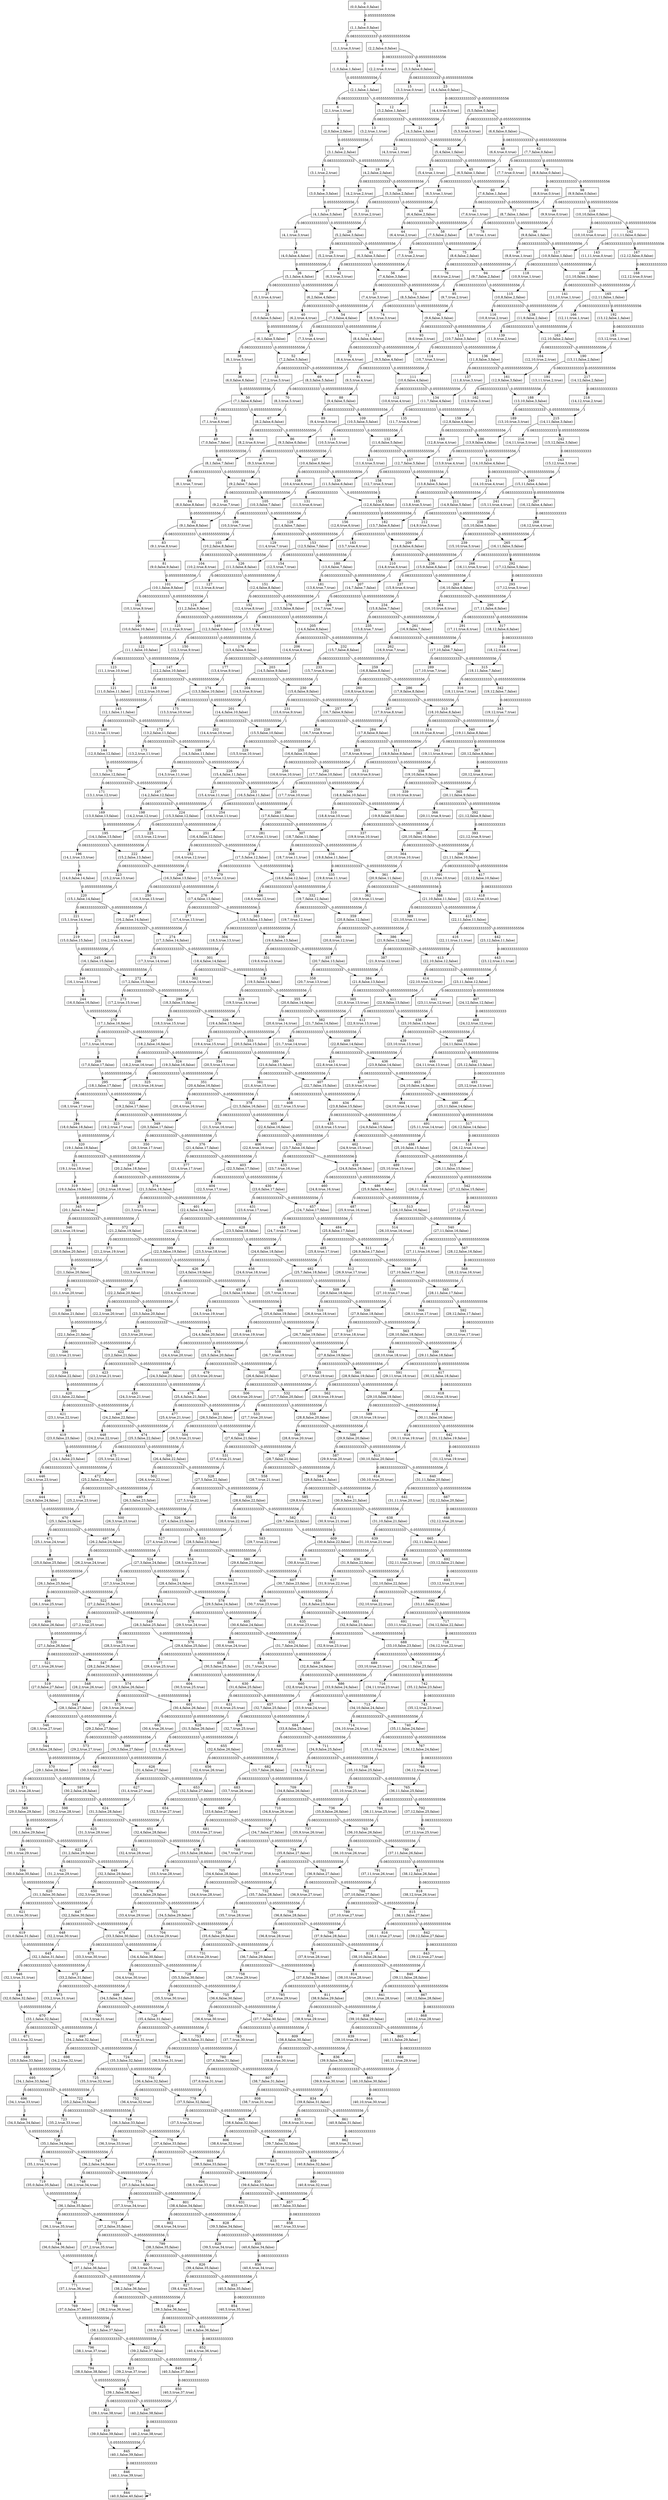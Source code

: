 digraph R {
node [shape=box];
0 -> 2 [ label="0.0555555555556" ];
1 -> 5 [ label="0.0555555555556" ];
2 -> 3 [ label="0.0833333333333" ];
2 -> 7 [ label="0.0555555555556" ];
3 -> 1 [ label="1" ];
4 -> 10 [ label="0.0555555555556" ];
5 -> 6 [ label="0.0833333333333" ];
5 -> 12 [ label="0.0555555555556" ];
6 -> 4 [ label="1" ];
7 -> 8 [ label="0.0833333333333" ];
7 -> 14 [ label="0.0555555555556" ];
8 -> 5 [ label="1" ];
9 -> 17 [ label="0.0555555555556" ];
10 -> 11 [ label="0.0833333333333" ];
10 -> 19 [ label="0.0555555555556" ];
11 -> 9 [ label="1" ];
12 -> 13 [ label="0.0833333333333" ];
12 -> 21 [ label="0.0555555555556" ];
13 -> 10 [ label="1" ];
14 -> 15 [ label="0.0833333333333" ];
14 -> 23 [ label="0.0555555555556" ];
15 -> 12 [ label="1" ];
16 -> 26 [ label="0.0555555555556" ];
17 -> 18 [ label="0.0833333333333" ];
17 -> 28 [ label="0.0555555555556" ];
18 -> 16 [ label="1" ];
19 -> 20 [ label="0.0833333333333" ];
19 -> 30 [ label="0.0555555555556" ];
20 -> 17 [ label="1" ];
21 -> 22 [ label="0.0833333333333" ];
21 -> 32 [ label="0.0555555555556" ];
22 -> 19 [ label="1" ];
23 -> 24 [ label="0.0833333333333" ];
23 -> 34 [ label="0.0555555555556" ];
24 -> 21 [ label="1" ];
25 -> 37 [ label="0.0555555555556" ];
26 -> 27 [ label="0.0833333333333" ];
26 -> 39 [ label="0.0555555555556" ];
27 -> 25 [ label="1" ];
28 -> 29 [ label="0.0833333333333" ];
28 -> 41 [ label="0.0555555555556" ];
29 -> 26 [ label="1" ];
30 -> 31 [ label="0.0833333333333" ];
30 -> 43 [ label="0.0555555555556" ];
31 -> 28 [ label="1" ];
32 -> 33 [ label="0.0833333333333" ];
32 -> 45 [ label="0.0555555555556" ];
33 -> 30 [ label="1" ];
34 -> 35 [ label="0.0833333333333" ];
34 -> 47 [ label="0.0555555555556" ];
35 -> 32 [ label="1" ];
36 -> 50 [ label="0.0555555555556" ];
37 -> 38 [ label="0.0833333333333" ];
37 -> 52 [ label="0.0555555555556" ];
38 -> 36 [ label="1" ];
39 -> 40 [ label="0.0833333333333" ];
39 -> 54 [ label="0.0555555555556" ];
40 -> 37 [ label="1" ];
41 -> 42 [ label="0.0833333333333" ];
41 -> 56 [ label="0.0555555555556" ];
42 -> 39 [ label="1" ];
43 -> 44 [ label="0.0833333333333" ];
43 -> 58 [ label="0.0555555555556" ];
44 -> 41 [ label="1" ];
45 -> 46 [ label="0.0833333333333" ];
45 -> 60 [ label="0.0555555555556" ];
46 -> 43 [ label="1" ];
47 -> 48 [ label="0.0833333333333" ];
47 -> 62 [ label="0.0555555555556" ];
48 -> 45 [ label="1" ];
49 -> 65 [ label="0.0555555555556" ];
50 -> 51 [ label="0.0833333333333" ];
50 -> 67 [ label="0.0555555555556" ];
51 -> 49 [ label="1" ];
52 -> 53 [ label="0.0833333333333" ];
52 -> 69 [ label="0.0555555555556" ];
53 -> 50 [ label="1" ];
54 -> 55 [ label="0.0833333333333" ];
54 -> 71 [ label="0.0555555555556" ];
55 -> 52 [ label="1" ];
56 -> 57 [ label="0.0833333333333" ];
56 -> 73 [ label="0.0555555555556" ];
57 -> 54 [ label="1" ];
58 -> 59 [ label="0.0833333333333" ];
58 -> 75 [ label="0.0555555555556" ];
59 -> 56 [ label="1" ];
60 -> 61 [ label="0.0833333333333" ];
60 -> 77 [ label="0.0555555555556" ];
61 -> 58 [ label="1" ];
62 -> 63 [ label="0.0833333333333" ];
62 -> 79 [ label="0.0555555555556" ];
63 -> 60 [ label="1" ];
64 -> 82 [ label="0.0555555555556" ];
65 -> 66 [ label="0.0833333333333" ];
65 -> 84 [ label="0.0555555555556" ];
66 -> 64 [ label="1" ];
67 -> 68 [ label="0.0833333333333" ];
67 -> 86 [ label="0.0555555555556" ];
68 -> 65 [ label="1" ];
69 -> 70 [ label="0.0833333333333" ];
69 -> 88 [ label="0.0555555555556" ];
70 -> 67 [ label="1" ];
71 -> 72 [ label="0.0833333333333" ];
71 -> 90 [ label="0.0555555555556" ];
72 -> 69 [ label="1" ];
73 -> 74 [ label="0.0833333333333" ];
73 -> 92 [ label="0.0555555555556" ];
74 -> 71 [ label="1" ];
75 -> 76 [ label="0.0833333333333" ];
75 -> 94 [ label="0.0555555555556" ];
76 -> 73 [ label="1" ];
77 -> 78 [ label="0.0833333333333" ];
77 -> 96 [ label="0.0555555555556" ];
78 -> 75 [ label="1" ];
79 -> 80 [ label="0.0833333333333" ];
79 -> 98 [ label="0.0555555555556" ];
80 -> 77 [ label="1" ];
81 -> 101 [ label="0.0555555555556" ];
82 -> 83 [ label="0.0833333333333" ];
82 -> 103 [ label="0.0555555555556" ];
83 -> 81 [ label="1" ];
84 -> 85 [ label="0.0833333333333" ];
84 -> 105 [ label="0.0555555555556" ];
85 -> 82 [ label="1" ];
86 -> 87 [ label="0.0833333333333" ];
86 -> 107 [ label="0.0555555555556" ];
87 -> 84 [ label="1" ];
88 -> 89 [ label="0.0833333333333" ];
88 -> 109 [ label="0.0555555555556" ];
89 -> 86 [ label="1" ];
90 -> 91 [ label="0.0833333333333" ];
90 -> 111 [ label="0.0555555555556" ];
91 -> 88 [ label="1" ];
92 -> 93 [ label="0.0833333333333" ];
92 -> 113 [ label="0.0555555555556" ];
93 -> 90 [ label="1" ];
94 -> 95 [ label="0.0833333333333" ];
94 -> 115 [ label="0.0555555555556" ];
95 -> 92 [ label="1" ];
96 -> 97 [ label="0.0833333333333" ];
96 -> 117 [ label="0.0555555555556" ];
97 -> 94 [ label="1" ];
98 -> 99 [ label="0.0833333333333" ];
98 -> 119 [ label="0.0555555555556" ];
99 -> 96 [ label="1" ];
100 -> 122 [ label="0.0555555555556" ];
101 -> 102 [ label="0.0833333333333" ];
101 -> 124 [ label="0.0555555555556" ];
102 -> 100 [ label="1" ];
103 -> 104 [ label="0.0833333333333" ];
103 -> 126 [ label="0.0555555555556" ];
104 -> 101 [ label="1" ];
105 -> 106 [ label="0.0833333333333" ];
105 -> 128 [ label="0.0555555555556" ];
106 -> 103 [ label="1" ];
107 -> 108 [ label="0.0833333333333" ];
107 -> 130 [ label="0.0555555555556" ];
108 -> 105 [ label="1" ];
109 -> 110 [ label="0.0833333333333" ];
109 -> 132 [ label="0.0555555555556" ];
110 -> 107 [ label="1" ];
111 -> 112 [ label="0.0833333333333" ];
111 -> 134 [ label="0.0555555555556" ];
112 -> 109 [ label="1" ];
113 -> 114 [ label="0.0833333333333" ];
113 -> 136 [ label="0.0555555555556" ];
114 -> 111 [ label="1" ];
115 -> 116 [ label="0.0833333333333" ];
115 -> 138 [ label="0.0555555555556" ];
116 -> 113 [ label="1" ];
117 -> 118 [ label="0.0833333333333" ];
117 -> 140 [ label="0.0555555555556" ];
118 -> 115 [ label="1" ];
119 -> 120 [ label="0.0833333333333" ];
119 -> 142 [ label="0.0555555555556" ];
120 -> 117 [ label="1" ];
121 -> 145 [ label="0.0555555555556" ];
122 -> 123 [ label="0.0833333333333" ];
122 -> 147 [ label="0.0555555555556" ];
123 -> 121 [ label="1" ];
124 -> 125 [ label="0.0833333333333" ];
124 -> 149 [ label="0.0555555555556" ];
125 -> 122 [ label="1" ];
126 -> 127 [ label="0.0833333333333" ];
126 -> 151 [ label="0.0555555555556" ];
127 -> 124 [ label="1" ];
128 -> 129 [ label="0.0833333333333" ];
128 -> 153 [ label="0.0555555555556" ];
129 -> 126 [ label="1" ];
130 -> 131 [ label="0.0833333333333" ];
130 -> 155 [ label="0.0555555555556" ];
131 -> 128 [ label="1" ];
132 -> 133 [ label="0.0833333333333" ];
132 -> 157 [ label="0.0555555555556" ];
133 -> 130 [ label="1" ];
134 -> 135 [ label="0.0833333333333" ];
134 -> 159 [ label="0.0555555555556" ];
135 -> 132 [ label="1" ];
136 -> 137 [ label="0.0833333333333" ];
136 -> 161 [ label="0.0555555555556" ];
137 -> 134 [ label="1" ];
138 -> 139 [ label="0.0833333333333" ];
138 -> 163 [ label="0.0555555555556" ];
139 -> 136 [ label="1" ];
140 -> 141 [ label="0.0833333333333" ];
140 -> 165 [ label="0.0555555555556" ];
141 -> 138 [ label="1" ];
142 -> 143 [ label="0.0833333333333" ];
142 -> 167 [ label="0.0555555555556" ];
143 -> 140 [ label="1" ];
144 -> 170 [ label="0.0555555555556" ];
145 -> 146 [ label="0.0833333333333" ];
145 -> 172 [ label="0.0555555555556" ];
146 -> 144 [ label="1" ];
147 -> 148 [ label="0.0833333333333" ];
147 -> 174 [ label="0.0555555555556" ];
148 -> 145 [ label="1" ];
149 -> 150 [ label="0.0833333333333" ];
149 -> 176 [ label="0.0555555555556" ];
150 -> 147 [ label="1" ];
151 -> 152 [ label="0.0833333333333" ];
151 -> 178 [ label="0.0555555555556" ];
152 -> 149 [ label="1" ];
153 -> 154 [ label="0.0833333333333" ];
153 -> 180 [ label="0.0555555555556" ];
154 -> 151 [ label="1" ];
155 -> 156 [ label="0.0833333333333" ];
155 -> 182 [ label="0.0555555555556" ];
156 -> 153 [ label="1" ];
157 -> 158 [ label="0.0833333333333" ];
157 -> 184 [ label="0.0555555555556" ];
158 -> 155 [ label="1" ];
159 -> 160 [ label="0.0833333333333" ];
159 -> 186 [ label="0.0555555555556" ];
160 -> 157 [ label="1" ];
161 -> 162 [ label="0.0833333333333" ];
161 -> 188 [ label="0.0555555555556" ];
162 -> 159 [ label="1" ];
163 -> 164 [ label="0.0833333333333" ];
163 -> 190 [ label="0.0555555555556" ];
164 -> 161 [ label="1" ];
165 -> 166 [ label="0.0833333333333" ];
165 -> 192 [ label="0.0555555555556" ];
166 -> 163 [ label="1" ];
167 -> 168 [ label="0.0833333333333" ];
168 -> 165 [ label="1" ];
169 -> 195 [ label="0.0555555555556" ];
170 -> 171 [ label="0.0833333333333" ];
170 -> 197 [ label="0.0555555555556" ];
171 -> 169 [ label="1" ];
172 -> 173 [ label="0.0833333333333" ];
172 -> 199 [ label="0.0555555555556" ];
173 -> 170 [ label="1" ];
174 -> 175 [ label="0.0833333333333" ];
174 -> 201 [ label="0.0555555555556" ];
175 -> 172 [ label="1" ];
176 -> 177 [ label="0.0833333333333" ];
176 -> 203 [ label="0.0555555555556" ];
177 -> 174 [ label="1" ];
178 -> 179 [ label="0.0833333333333" ];
178 -> 205 [ label="0.0555555555556" ];
179 -> 176 [ label="1" ];
180 -> 181 [ label="0.0833333333333" ];
180 -> 207 [ label="0.0555555555556" ];
181 -> 178 [ label="1" ];
182 -> 183 [ label="0.0833333333333" ];
182 -> 209 [ label="0.0555555555556" ];
183 -> 180 [ label="1" ];
184 -> 185 [ label="0.0833333333333" ];
184 -> 211 [ label="0.0555555555556" ];
185 -> 182 [ label="1" ];
186 -> 187 [ label="0.0833333333333" ];
186 -> 213 [ label="0.0555555555556" ];
187 -> 184 [ label="1" ];
188 -> 189 [ label="0.0833333333333" ];
188 -> 215 [ label="0.0555555555556" ];
189 -> 186 [ label="1" ];
190 -> 191 [ label="0.0833333333333" ];
190 -> 217 [ label="0.0555555555556" ];
191 -> 188 [ label="1" ];
192 -> 193 [ label="0.0833333333333" ];
193 -> 190 [ label="1" ];
194 -> 220 [ label="0.0555555555556" ];
195 -> 196 [ label="0.0833333333333" ];
195 -> 222 [ label="0.0555555555556" ];
196 -> 194 [ label="1" ];
197 -> 198 [ label="0.0833333333333" ];
197 -> 224 [ label="0.0555555555556" ];
198 -> 195 [ label="1" ];
199 -> 200 [ label="0.0833333333333" ];
199 -> 226 [ label="0.0555555555556" ];
200 -> 197 [ label="1" ];
201 -> 202 [ label="0.0833333333333" ];
201 -> 228 [ label="0.0555555555556" ];
202 -> 199 [ label="1" ];
203 -> 204 [ label="0.0833333333333" ];
203 -> 230 [ label="0.0555555555556" ];
204 -> 201 [ label="1" ];
205 -> 206 [ label="0.0833333333333" ];
205 -> 232 [ label="0.0555555555556" ];
206 -> 203 [ label="1" ];
207 -> 208 [ label="0.0833333333333" ];
207 -> 234 [ label="0.0555555555556" ];
208 -> 205 [ label="1" ];
209 -> 210 [ label="0.0833333333333" ];
209 -> 236 [ label="0.0555555555556" ];
210 -> 207 [ label="1" ];
211 -> 212 [ label="0.0833333333333" ];
211 -> 238 [ label="0.0555555555556" ];
212 -> 209 [ label="1" ];
213 -> 214 [ label="0.0833333333333" ];
213 -> 240 [ label="0.0555555555556" ];
214 -> 211 [ label="1" ];
215 -> 216 [ label="0.0833333333333" ];
215 -> 242 [ label="0.0555555555556" ];
216 -> 213 [ label="1" ];
217 -> 218 [ label="0.0833333333333" ];
218 -> 215 [ label="1" ];
219 -> 245 [ label="0.0555555555556" ];
220 -> 221 [ label="0.0833333333333" ];
220 -> 247 [ label="0.0555555555556" ];
221 -> 219 [ label="1" ];
222 -> 223 [ label="0.0833333333333" ];
222 -> 249 [ label="0.0555555555556" ];
223 -> 220 [ label="1" ];
224 -> 225 [ label="0.0833333333333" ];
224 -> 251 [ label="0.0555555555556" ];
225 -> 222 [ label="1" ];
226 -> 227 [ label="0.0833333333333" ];
226 -> 253 [ label="0.0555555555556" ];
227 -> 224 [ label="1" ];
228 -> 229 [ label="0.0833333333333" ];
228 -> 255 [ label="0.0555555555556" ];
229 -> 226 [ label="1" ];
230 -> 231 [ label="0.0833333333333" ];
230 -> 257 [ label="0.0555555555556" ];
231 -> 228 [ label="1" ];
232 -> 233 [ label="0.0833333333333" ];
232 -> 259 [ label="0.0555555555556" ];
233 -> 230 [ label="1" ];
234 -> 235 [ label="0.0833333333333" ];
234 -> 261 [ label="0.0555555555556" ];
235 -> 232 [ label="1" ];
236 -> 237 [ label="0.0833333333333" ];
236 -> 263 [ label="0.0555555555556" ];
237 -> 234 [ label="1" ];
238 -> 239 [ label="0.0833333333333" ];
238 -> 265 [ label="0.0555555555556" ];
239 -> 236 [ label="1" ];
240 -> 241 [ label="0.0833333333333" ];
240 -> 267 [ label="0.0555555555556" ];
241 -> 238 [ label="1" ];
242 -> 243 [ label="0.0833333333333" ];
243 -> 240 [ label="1" ];
244 -> 270 [ label="0.0555555555556" ];
245 -> 246 [ label="0.0833333333333" ];
245 -> 272 [ label="0.0555555555556" ];
246 -> 244 [ label="1" ];
247 -> 248 [ label="0.0833333333333" ];
247 -> 274 [ label="0.0555555555556" ];
248 -> 245 [ label="1" ];
249 -> 250 [ label="0.0833333333333" ];
249 -> 276 [ label="0.0555555555556" ];
250 -> 247 [ label="1" ];
251 -> 252 [ label="0.0833333333333" ];
251 -> 278 [ label="0.0555555555556" ];
252 -> 249 [ label="1" ];
253 -> 254 [ label="0.0833333333333" ];
253 -> 280 [ label="0.0555555555556" ];
254 -> 251 [ label="1" ];
255 -> 256 [ label="0.0833333333333" ];
255 -> 282 [ label="0.0555555555556" ];
256 -> 253 [ label="1" ];
257 -> 258 [ label="0.0833333333333" ];
257 -> 284 [ label="0.0555555555556" ];
258 -> 255 [ label="1" ];
259 -> 260 [ label="0.0833333333333" ];
259 -> 286 [ label="0.0555555555556" ];
260 -> 257 [ label="1" ];
261 -> 262 [ label="0.0833333333333" ];
261 -> 288 [ label="0.0555555555556" ];
262 -> 259 [ label="1" ];
263 -> 264 [ label="0.0833333333333" ];
263 -> 290 [ label="0.0555555555556" ];
264 -> 261 [ label="1" ];
265 -> 266 [ label="0.0833333333333" ];
265 -> 292 [ label="0.0555555555556" ];
266 -> 263 [ label="1" ];
267 -> 268 [ label="0.0833333333333" ];
268 -> 265 [ label="1" ];
269 -> 295 [ label="0.0555555555556" ];
270 -> 271 [ label="0.0833333333333" ];
270 -> 297 [ label="0.0555555555556" ];
271 -> 269 [ label="1" ];
272 -> 273 [ label="0.0833333333333" ];
272 -> 299 [ label="0.0555555555556" ];
273 -> 270 [ label="1" ];
274 -> 275 [ label="0.0833333333333" ];
274 -> 301 [ label="0.0555555555556" ];
275 -> 272 [ label="1" ];
276 -> 277 [ label="0.0833333333333" ];
276 -> 303 [ label="0.0555555555556" ];
277 -> 274 [ label="1" ];
278 -> 279 [ label="0.0833333333333" ];
278 -> 305 [ label="0.0555555555556" ];
279 -> 276 [ label="1" ];
280 -> 281 [ label="0.0833333333333" ];
280 -> 307 [ label="0.0555555555556" ];
281 -> 278 [ label="1" ];
282 -> 283 [ label="0.0833333333333" ];
282 -> 309 [ label="0.0555555555556" ];
283 -> 280 [ label="1" ];
284 -> 285 [ label="0.0833333333333" ];
284 -> 311 [ label="0.0555555555556" ];
285 -> 282 [ label="1" ];
286 -> 287 [ label="0.0833333333333" ];
286 -> 313 [ label="0.0555555555556" ];
287 -> 284 [ label="1" ];
288 -> 289 [ label="0.0833333333333" ];
288 -> 315 [ label="0.0555555555556" ];
289 -> 286 [ label="1" ];
290 -> 291 [ label="0.0833333333333" ];
290 -> 317 [ label="0.0555555555556" ];
291 -> 288 [ label="1" ];
292 -> 293 [ label="0.0833333333333" ];
293 -> 290 [ label="1" ];
294 -> 320 [ label="0.0555555555556" ];
295 -> 296 [ label="0.0833333333333" ];
295 -> 322 [ label="0.0555555555556" ];
296 -> 294 [ label="1" ];
297 -> 298 [ label="0.0833333333333" ];
297 -> 324 [ label="0.0555555555556" ];
298 -> 295 [ label="1" ];
299 -> 300 [ label="0.0833333333333" ];
299 -> 326 [ label="0.0555555555556" ];
300 -> 297 [ label="1" ];
301 -> 302 [ label="0.0833333333333" ];
301 -> 328 [ label="0.0555555555556" ];
302 -> 299 [ label="1" ];
303 -> 304 [ label="0.0833333333333" ];
303 -> 330 [ label="0.0555555555556" ];
304 -> 301 [ label="1" ];
305 -> 306 [ label="0.0833333333333" ];
305 -> 332 [ label="0.0555555555556" ];
306 -> 303 [ label="1" ];
307 -> 308 [ label="0.0833333333333" ];
307 -> 334 [ label="0.0555555555556" ];
308 -> 305 [ label="1" ];
309 -> 310 [ label="0.0833333333333" ];
309 -> 336 [ label="0.0555555555556" ];
310 -> 307 [ label="1" ];
311 -> 312 [ label="0.0833333333333" ];
311 -> 338 [ label="0.0555555555556" ];
312 -> 309 [ label="1" ];
313 -> 314 [ label="0.0833333333333" ];
313 -> 340 [ label="0.0555555555556" ];
314 -> 311 [ label="1" ];
315 -> 316 [ label="0.0833333333333" ];
315 -> 342 [ label="0.0555555555556" ];
316 -> 313 [ label="1" ];
317 -> 318 [ label="0.0833333333333" ];
318 -> 315 [ label="1" ];
319 -> 345 [ label="0.0555555555556" ];
320 -> 321 [ label="0.0833333333333" ];
320 -> 347 [ label="0.0555555555556" ];
321 -> 319 [ label="1" ];
322 -> 323 [ label="0.0833333333333" ];
322 -> 349 [ label="0.0555555555556" ];
323 -> 320 [ label="1" ];
324 -> 325 [ label="0.0833333333333" ];
324 -> 351 [ label="0.0555555555556" ];
325 -> 322 [ label="1" ];
326 -> 327 [ label="0.0833333333333" ];
326 -> 353 [ label="0.0555555555556" ];
327 -> 324 [ label="1" ];
328 -> 329 [ label="0.0833333333333" ];
328 -> 355 [ label="0.0555555555556" ];
329 -> 326 [ label="1" ];
330 -> 331 [ label="0.0833333333333" ];
330 -> 357 [ label="0.0555555555556" ];
331 -> 328 [ label="1" ];
332 -> 333 [ label="0.0833333333333" ];
332 -> 359 [ label="0.0555555555556" ];
333 -> 330 [ label="1" ];
334 -> 335 [ label="0.0833333333333" ];
334 -> 361 [ label="0.0555555555556" ];
335 -> 332 [ label="1" ];
336 -> 337 [ label="0.0833333333333" ];
336 -> 363 [ label="0.0555555555556" ];
337 -> 334 [ label="1" ];
338 -> 339 [ label="0.0833333333333" ];
338 -> 365 [ label="0.0555555555556" ];
339 -> 336 [ label="1" ];
340 -> 341 [ label="0.0833333333333" ];
340 -> 367 [ label="0.0555555555556" ];
341 -> 338 [ label="1" ];
342 -> 343 [ label="0.0833333333333" ];
343 -> 340 [ label="1" ];
344 -> 370 [ label="0.0555555555556" ];
345 -> 346 [ label="0.0833333333333" ];
345 -> 372 [ label="0.0555555555556" ];
346 -> 344 [ label="1" ];
347 -> 348 [ label="0.0833333333333" ];
347 -> 374 [ label="0.0555555555556" ];
348 -> 345 [ label="1" ];
349 -> 350 [ label="0.0833333333333" ];
349 -> 376 [ label="0.0555555555556" ];
350 -> 347 [ label="1" ];
351 -> 352 [ label="0.0833333333333" ];
351 -> 378 [ label="0.0555555555556" ];
352 -> 349 [ label="1" ];
353 -> 354 [ label="0.0833333333333" ];
353 -> 380 [ label="0.0555555555556" ];
354 -> 351 [ label="1" ];
355 -> 356 [ label="0.0833333333333" ];
355 -> 382 [ label="0.0555555555556" ];
356 -> 353 [ label="1" ];
357 -> 358 [ label="0.0833333333333" ];
357 -> 384 [ label="0.0555555555556" ];
358 -> 355 [ label="1" ];
359 -> 360 [ label="0.0833333333333" ];
359 -> 386 [ label="0.0555555555556" ];
360 -> 357 [ label="1" ];
361 -> 362 [ label="0.0833333333333" ];
361 -> 388 [ label="0.0555555555556" ];
362 -> 359 [ label="1" ];
363 -> 364 [ label="0.0833333333333" ];
363 -> 390 [ label="0.0555555555556" ];
364 -> 361 [ label="1" ];
365 -> 366 [ label="0.0833333333333" ];
365 -> 392 [ label="0.0555555555556" ];
366 -> 363 [ label="1" ];
367 -> 368 [ label="0.0833333333333" ];
368 -> 365 [ label="1" ];
369 -> 395 [ label="0.0555555555556" ];
370 -> 371 [ label="0.0833333333333" ];
370 -> 397 [ label="0.0555555555556" ];
371 -> 369 [ label="1" ];
372 -> 373 [ label="0.0833333333333" ];
372 -> 399 [ label="0.0555555555556" ];
373 -> 370 [ label="1" ];
374 -> 375 [ label="0.0833333333333" ];
374 -> 401 [ label="0.0555555555556" ];
375 -> 372 [ label="1" ];
376 -> 377 [ label="0.0833333333333" ];
376 -> 403 [ label="0.0555555555556" ];
377 -> 374 [ label="1" ];
378 -> 379 [ label="0.0833333333333" ];
378 -> 405 [ label="0.0555555555556" ];
379 -> 376 [ label="1" ];
380 -> 381 [ label="0.0833333333333" ];
380 -> 407 [ label="0.0555555555556" ];
381 -> 378 [ label="1" ];
382 -> 383 [ label="0.0833333333333" ];
382 -> 409 [ label="0.0555555555556" ];
383 -> 380 [ label="1" ];
384 -> 385 [ label="0.0833333333333" ];
384 -> 411 [ label="0.0555555555556" ];
385 -> 382 [ label="1" ];
386 -> 387 [ label="0.0833333333333" ];
386 -> 413 [ label="0.0555555555556" ];
387 -> 384 [ label="1" ];
388 -> 389 [ label="0.0833333333333" ];
388 -> 415 [ label="0.0555555555556" ];
389 -> 386 [ label="1" ];
390 -> 391 [ label="0.0833333333333" ];
390 -> 417 [ label="0.0555555555556" ];
391 -> 388 [ label="1" ];
392 -> 393 [ label="0.0833333333333" ];
393 -> 390 [ label="1" ];
394 -> 420 [ label="0.0555555555556" ];
395 -> 396 [ label="0.0833333333333" ];
395 -> 422 [ label="0.0555555555556" ];
396 -> 394 [ label="1" ];
397 -> 398 [ label="0.0833333333333" ];
397 -> 424 [ label="0.0555555555556" ];
398 -> 395 [ label="1" ];
399 -> 400 [ label="0.0833333333333" ];
399 -> 426 [ label="0.0555555555556" ];
400 -> 397 [ label="1" ];
401 -> 402 [ label="0.0833333333333" ];
401 -> 428 [ label="0.0555555555556" ];
402 -> 399 [ label="1" ];
403 -> 404 [ label="0.0833333333333" ];
403 -> 430 [ label="0.0555555555556" ];
404 -> 401 [ label="1" ];
405 -> 406 [ label="0.0833333333333" ];
405 -> 432 [ label="0.0555555555556" ];
406 -> 403 [ label="1" ];
407 -> 408 [ label="0.0833333333333" ];
407 -> 434 [ label="0.0555555555556" ];
408 -> 405 [ label="1" ];
409 -> 410 [ label="0.0833333333333" ];
409 -> 436 [ label="0.0555555555556" ];
410 -> 407 [ label="1" ];
411 -> 412 [ label="0.0833333333333" ];
411 -> 438 [ label="0.0555555555556" ];
412 -> 409 [ label="1" ];
413 -> 414 [ label="0.0833333333333" ];
413 -> 440 [ label="0.0555555555556" ];
414 -> 411 [ label="1" ];
415 -> 416 [ label="0.0833333333333" ];
415 -> 442 [ label="0.0555555555556" ];
416 -> 413 [ label="1" ];
417 -> 418 [ label="0.0833333333333" ];
418 -> 415 [ label="1" ];
419 -> 445 [ label="0.0555555555556" ];
420 -> 421 [ label="0.0833333333333" ];
420 -> 447 [ label="0.0555555555556" ];
421 -> 419 [ label="1" ];
422 -> 423 [ label="0.0833333333333" ];
422 -> 449 [ label="0.0555555555556" ];
423 -> 420 [ label="1" ];
424 -> 425 [ label="0.0833333333333" ];
424 -> 451 [ label="0.0555555555556" ];
425 -> 422 [ label="1" ];
426 -> 427 [ label="0.0833333333333" ];
426 -> 453 [ label="0.0555555555556" ];
427 -> 424 [ label="1" ];
428 -> 429 [ label="0.0833333333333" ];
428 -> 455 [ label="0.0555555555556" ];
429 -> 426 [ label="1" ];
430 -> 431 [ label="0.0833333333333" ];
430 -> 457 [ label="0.0555555555556" ];
431 -> 428 [ label="1" ];
432 -> 433 [ label="0.0833333333333" ];
432 -> 459 [ label="0.0555555555556" ];
433 -> 430 [ label="1" ];
434 -> 435 [ label="0.0833333333333" ];
434 -> 461 [ label="0.0555555555556" ];
435 -> 432 [ label="1" ];
436 -> 437 [ label="0.0833333333333" ];
436 -> 463 [ label="0.0555555555556" ];
437 -> 434 [ label="1" ];
438 -> 439 [ label="0.0833333333333" ];
438 -> 465 [ label="0.0555555555556" ];
439 -> 436 [ label="1" ];
440 -> 441 [ label="0.0833333333333" ];
440 -> 467 [ label="0.0555555555556" ];
441 -> 438 [ label="1" ];
442 -> 443 [ label="0.0833333333333" ];
443 -> 440 [ label="1" ];
444 -> 470 [ label="0.0555555555556" ];
445 -> 446 [ label="0.0833333333333" ];
445 -> 472 [ label="0.0555555555556" ];
446 -> 444 [ label="1" ];
447 -> 448 [ label="0.0833333333333" ];
447 -> 474 [ label="0.0555555555556" ];
448 -> 445 [ label="1" ];
449 -> 450 [ label="0.0833333333333" ];
449 -> 476 [ label="0.0555555555556" ];
450 -> 447 [ label="1" ];
451 -> 452 [ label="0.0833333333333" ];
451 -> 478 [ label="0.0555555555556" ];
452 -> 449 [ label="1" ];
453 -> 454 [ label="0.0833333333333" ];
453 -> 480 [ label="0.0555555555556" ];
454 -> 451 [ label="1" ];
455 -> 456 [ label="0.0833333333333" ];
455 -> 482 [ label="0.0555555555556" ];
456 -> 453 [ label="1" ];
457 -> 458 [ label="0.0833333333333" ];
457 -> 484 [ label="0.0555555555556" ];
458 -> 455 [ label="1" ];
459 -> 460 [ label="0.0833333333333" ];
459 -> 486 [ label="0.0555555555556" ];
460 -> 457 [ label="1" ];
461 -> 462 [ label="0.0833333333333" ];
461 -> 488 [ label="0.0555555555556" ];
462 -> 459 [ label="1" ];
463 -> 464 [ label="0.0833333333333" ];
463 -> 490 [ label="0.0555555555556" ];
464 -> 461 [ label="1" ];
465 -> 466 [ label="0.0833333333333" ];
465 -> 492 [ label="0.0555555555556" ];
466 -> 463 [ label="1" ];
467 -> 468 [ label="0.0833333333333" ];
468 -> 465 [ label="1" ];
469 -> 495 [ label="0.0555555555556" ];
470 -> 471 [ label="0.0833333333333" ];
470 -> 497 [ label="0.0555555555556" ];
471 -> 469 [ label="1" ];
472 -> 473 [ label="0.0833333333333" ];
472 -> 499 [ label="0.0555555555556" ];
473 -> 470 [ label="1" ];
474 -> 475 [ label="0.0833333333333" ];
474 -> 501 [ label="0.0555555555556" ];
475 -> 472 [ label="1" ];
476 -> 477 [ label="0.0833333333333" ];
476 -> 503 [ label="0.0555555555556" ];
477 -> 474 [ label="1" ];
478 -> 479 [ label="0.0833333333333" ];
478 -> 505 [ label="0.0555555555556" ];
479 -> 476 [ label="1" ];
480 -> 481 [ label="0.0833333333333" ];
480 -> 507 [ label="0.0555555555556" ];
481 -> 478 [ label="1" ];
482 -> 483 [ label="0.0833333333333" ];
482 -> 509 [ label="0.0555555555556" ];
483 -> 480 [ label="1" ];
484 -> 485 [ label="0.0833333333333" ];
484 -> 511 [ label="0.0555555555556" ];
485 -> 482 [ label="1" ];
486 -> 487 [ label="0.0833333333333" ];
486 -> 513 [ label="0.0555555555556" ];
487 -> 484 [ label="1" ];
488 -> 489 [ label="0.0833333333333" ];
488 -> 515 [ label="0.0555555555556" ];
489 -> 486 [ label="1" ];
490 -> 491 [ label="0.0833333333333" ];
490 -> 517 [ label="0.0555555555556" ];
491 -> 488 [ label="1" ];
492 -> 493 [ label="0.0833333333333" ];
493 -> 490 [ label="1" ];
494 -> 520 [ label="0.0555555555556" ];
495 -> 496 [ label="0.0833333333333" ];
495 -> 522 [ label="0.0555555555556" ];
496 -> 494 [ label="1" ];
497 -> 498 [ label="0.0833333333333" ];
497 -> 524 [ label="0.0555555555556" ];
498 -> 495 [ label="1" ];
499 -> 500 [ label="0.0833333333333" ];
499 -> 526 [ label="0.0555555555556" ];
500 -> 497 [ label="1" ];
501 -> 502 [ label="0.0833333333333" ];
501 -> 528 [ label="0.0555555555556" ];
502 -> 499 [ label="1" ];
503 -> 504 [ label="0.0833333333333" ];
503 -> 530 [ label="0.0555555555556" ];
504 -> 501 [ label="1" ];
505 -> 506 [ label="0.0833333333333" ];
505 -> 532 [ label="0.0555555555556" ];
506 -> 503 [ label="1" ];
507 -> 508 [ label="0.0833333333333" ];
507 -> 534 [ label="0.0555555555556" ];
508 -> 505 [ label="1" ];
509 -> 510 [ label="0.0833333333333" ];
509 -> 536 [ label="0.0555555555556" ];
510 -> 507 [ label="1" ];
511 -> 512 [ label="0.0833333333333" ];
511 -> 538 [ label="0.0555555555556" ];
512 -> 509 [ label="1" ];
513 -> 514 [ label="0.0833333333333" ];
513 -> 540 [ label="0.0555555555556" ];
514 -> 511 [ label="1" ];
515 -> 516 [ label="0.0833333333333" ];
515 -> 542 [ label="0.0555555555556" ];
516 -> 513 [ label="1" ];
517 -> 518 [ label="0.0833333333333" ];
518 -> 515 [ label="1" ];
519 -> 545 [ label="0.0555555555556" ];
520 -> 521 [ label="0.0833333333333" ];
520 -> 547 [ label="0.0555555555556" ];
521 -> 519 [ label="1" ];
522 -> 523 [ label="0.0833333333333" ];
522 -> 549 [ label="0.0555555555556" ];
523 -> 520 [ label="1" ];
524 -> 525 [ label="0.0833333333333" ];
524 -> 551 [ label="0.0555555555556" ];
525 -> 522 [ label="1" ];
526 -> 527 [ label="0.0833333333333" ];
526 -> 553 [ label="0.0555555555556" ];
527 -> 524 [ label="1" ];
528 -> 529 [ label="0.0833333333333" ];
528 -> 555 [ label="0.0555555555556" ];
529 -> 526 [ label="1" ];
530 -> 531 [ label="0.0833333333333" ];
530 -> 557 [ label="0.0555555555556" ];
531 -> 528 [ label="1" ];
532 -> 533 [ label="0.0833333333333" ];
532 -> 559 [ label="0.0555555555556" ];
533 -> 530 [ label="1" ];
534 -> 535 [ label="0.0833333333333" ];
534 -> 561 [ label="0.0555555555556" ];
535 -> 532 [ label="1" ];
536 -> 537 [ label="0.0833333333333" ];
536 -> 563 [ label="0.0555555555556" ];
537 -> 534 [ label="1" ];
538 -> 539 [ label="0.0833333333333" ];
538 -> 565 [ label="0.0555555555556" ];
539 -> 536 [ label="1" ];
540 -> 541 [ label="0.0833333333333" ];
540 -> 567 [ label="0.0555555555556" ];
541 -> 538 [ label="1" ];
542 -> 543 [ label="0.0833333333333" ];
543 -> 540 [ label="1" ];
544 -> 570 [ label="0.0555555555556" ];
545 -> 546 [ label="0.0833333333333" ];
545 -> 572 [ label="0.0555555555556" ];
546 -> 544 [ label="1" ];
547 -> 548 [ label="0.0833333333333" ];
547 -> 574 [ label="0.0555555555556" ];
548 -> 545 [ label="1" ];
549 -> 550 [ label="0.0833333333333" ];
549 -> 576 [ label="0.0555555555556" ];
550 -> 547 [ label="1" ];
551 -> 552 [ label="0.0833333333333" ];
551 -> 578 [ label="0.0555555555556" ];
552 -> 549 [ label="1" ];
553 -> 554 [ label="0.0833333333333" ];
553 -> 580 [ label="0.0555555555556" ];
554 -> 551 [ label="1" ];
555 -> 556 [ label="0.0833333333333" ];
555 -> 582 [ label="0.0555555555556" ];
556 -> 553 [ label="1" ];
557 -> 558 [ label="0.0833333333333" ];
557 -> 584 [ label="0.0555555555556" ];
558 -> 555 [ label="1" ];
559 -> 560 [ label="0.0833333333333" ];
559 -> 586 [ label="0.0555555555556" ];
560 -> 557 [ label="1" ];
561 -> 562 [ label="0.0833333333333" ];
561 -> 588 [ label="0.0555555555556" ];
562 -> 559 [ label="1" ];
563 -> 564 [ label="0.0833333333333" ];
563 -> 590 [ label="0.0555555555556" ];
564 -> 561 [ label="1" ];
565 -> 566 [ label="0.0833333333333" ];
565 -> 592 [ label="0.0555555555556" ];
566 -> 563 [ label="1" ];
567 -> 568 [ label="0.0833333333333" ];
568 -> 565 [ label="1" ];
569 -> 595 [ label="0.0555555555556" ];
570 -> 571 [ label="0.0833333333333" ];
570 -> 597 [ label="0.0555555555556" ];
571 -> 569 [ label="1" ];
572 -> 573 [ label="0.0833333333333" ];
572 -> 599 [ label="0.0555555555556" ];
573 -> 570 [ label="1" ];
574 -> 575 [ label="0.0833333333333" ];
574 -> 601 [ label="0.0555555555556" ];
575 -> 572 [ label="1" ];
576 -> 577 [ label="0.0833333333333" ];
576 -> 603 [ label="0.0555555555556" ];
577 -> 574 [ label="1" ];
578 -> 579 [ label="0.0833333333333" ];
578 -> 605 [ label="0.0555555555556" ];
579 -> 576 [ label="1" ];
580 -> 581 [ label="0.0833333333333" ];
580 -> 607 [ label="0.0555555555556" ];
581 -> 578 [ label="1" ];
582 -> 583 [ label="0.0833333333333" ];
582 -> 609 [ label="0.0555555555556" ];
583 -> 580 [ label="1" ];
584 -> 585 [ label="0.0833333333333" ];
584 -> 611 [ label="0.0555555555556" ];
585 -> 582 [ label="1" ];
586 -> 587 [ label="0.0833333333333" ];
586 -> 613 [ label="0.0555555555556" ];
587 -> 584 [ label="1" ];
588 -> 589 [ label="0.0833333333333" ];
588 -> 615 [ label="0.0555555555556" ];
589 -> 586 [ label="1" ];
590 -> 591 [ label="0.0833333333333" ];
590 -> 617 [ label="0.0555555555556" ];
591 -> 588 [ label="1" ];
592 -> 593 [ label="0.0833333333333" ];
593 -> 590 [ label="1" ];
594 -> 620 [ label="0.0555555555556" ];
595 -> 596 [ label="0.0833333333333" ];
595 -> 622 [ label="0.0555555555556" ];
596 -> 594 [ label="1" ];
597 -> 598 [ label="0.0833333333333" ];
597 -> 624 [ label="0.0555555555556" ];
598 -> 595 [ label="1" ];
599 -> 600 [ label="0.0833333333333" ];
599 -> 626 [ label="0.0555555555556" ];
600 -> 597 [ label="1" ];
601 -> 602 [ label="0.0833333333333" ];
601 -> 628 [ label="0.0555555555556" ];
602 -> 599 [ label="1" ];
603 -> 604 [ label="0.0833333333333" ];
603 -> 630 [ label="0.0555555555556" ];
604 -> 601 [ label="1" ];
605 -> 606 [ label="0.0833333333333" ];
605 -> 632 [ label="0.0555555555556" ];
606 -> 603 [ label="1" ];
607 -> 608 [ label="0.0833333333333" ];
607 -> 634 [ label="0.0555555555556" ];
608 -> 605 [ label="1" ];
609 -> 610 [ label="0.0833333333333" ];
609 -> 636 [ label="0.0555555555556" ];
610 -> 607 [ label="1" ];
611 -> 612 [ label="0.0833333333333" ];
611 -> 638 [ label="0.0555555555556" ];
612 -> 609 [ label="1" ];
613 -> 614 [ label="0.0833333333333" ];
613 -> 640 [ label="0.0555555555556" ];
614 -> 611 [ label="1" ];
615 -> 616 [ label="0.0833333333333" ];
615 -> 642 [ label="0.0555555555556" ];
616 -> 613 [ label="1" ];
617 -> 618 [ label="0.0833333333333" ];
618 -> 615 [ label="1" ];
619 -> 645 [ label="0.0555555555556" ];
620 -> 621 [ label="0.0833333333333" ];
620 -> 647 [ label="0.0555555555556" ];
621 -> 619 [ label="1" ];
622 -> 623 [ label="0.0833333333333" ];
622 -> 649 [ label="0.0555555555556" ];
623 -> 620 [ label="1" ];
624 -> 625 [ label="0.0833333333333" ];
624 -> 651 [ label="0.0555555555556" ];
625 -> 622 [ label="1" ];
626 -> 627 [ label="0.0833333333333" ];
626 -> 653 [ label="0.0555555555556" ];
627 -> 624 [ label="1" ];
628 -> 629 [ label="0.0833333333333" ];
628 -> 655 [ label="0.0555555555556" ];
629 -> 626 [ label="1" ];
630 -> 631 [ label="0.0833333333333" ];
630 -> 657 [ label="0.0555555555556" ];
631 -> 628 [ label="1" ];
632 -> 633 [ label="0.0833333333333" ];
632 -> 659 [ label="0.0555555555556" ];
633 -> 630 [ label="1" ];
634 -> 635 [ label="0.0833333333333" ];
634 -> 661 [ label="0.0555555555556" ];
635 -> 632 [ label="1" ];
636 -> 637 [ label="0.0833333333333" ];
636 -> 663 [ label="0.0555555555556" ];
637 -> 634 [ label="1" ];
638 -> 639 [ label="0.0833333333333" ];
638 -> 665 [ label="0.0555555555556" ];
639 -> 636 [ label="1" ];
640 -> 641 [ label="0.0833333333333" ];
640 -> 667 [ label="0.0555555555556" ];
641 -> 638 [ label="1" ];
642 -> 643 [ label="0.0833333333333" ];
643 -> 640 [ label="1" ];
644 -> 670 [ label="0.0555555555556" ];
645 -> 646 [ label="0.0833333333333" ];
645 -> 672 [ label="0.0555555555556" ];
646 -> 644 [ label="1" ];
647 -> 648 [ label="0.0833333333333" ];
647 -> 674 [ label="0.0555555555556" ];
648 -> 645 [ label="1" ];
649 -> 650 [ label="0.0833333333333" ];
649 -> 676 [ label="0.0555555555556" ];
650 -> 647 [ label="1" ];
651 -> 652 [ label="0.0833333333333" ];
651 -> 678 [ label="0.0555555555556" ];
652 -> 649 [ label="1" ];
653 -> 654 [ label="0.0833333333333" ];
653 -> 680 [ label="0.0555555555556" ];
654 -> 651 [ label="1" ];
655 -> 656 [ label="0.0833333333333" ];
655 -> 682 [ label="0.0555555555556" ];
656 -> 653 [ label="1" ];
657 -> 658 [ label="0.0833333333333" ];
657 -> 684 [ label="0.0555555555556" ];
658 -> 655 [ label="1" ];
659 -> 660 [ label="0.0833333333333" ];
659 -> 686 [ label="0.0555555555556" ];
660 -> 657 [ label="1" ];
661 -> 662 [ label="0.0833333333333" ];
661 -> 688 [ label="0.0555555555556" ];
662 -> 659 [ label="1" ];
663 -> 664 [ label="0.0833333333333" ];
663 -> 690 [ label="0.0555555555556" ];
664 -> 661 [ label="1" ];
665 -> 666 [ label="0.0833333333333" ];
665 -> 692 [ label="0.0555555555556" ];
666 -> 663 [ label="1" ];
667 -> 668 [ label="0.0833333333333" ];
668 -> 665 [ label="1" ];
669 -> 695 [ label="0.0555555555556" ];
670 -> 671 [ label="0.0833333333333" ];
670 -> 697 [ label="0.0555555555556" ];
671 -> 669 [ label="1" ];
672 -> 673 [ label="0.0833333333333" ];
672 -> 699 [ label="0.0555555555556" ];
673 -> 670 [ label="1" ];
674 -> 675 [ label="0.0833333333333" ];
674 -> 701 [ label="0.0555555555556" ];
675 -> 672 [ label="1" ];
676 -> 677 [ label="0.0833333333333" ];
676 -> 703 [ label="0.0555555555556" ];
677 -> 674 [ label="1" ];
678 -> 679 [ label="0.0833333333333" ];
678 -> 705 [ label="0.0555555555556" ];
679 -> 676 [ label="1" ];
680 -> 681 [ label="0.0833333333333" ];
680 -> 707 [ label="0.0555555555556" ];
681 -> 678 [ label="1" ];
682 -> 683 [ label="0.0833333333333" ];
682 -> 709 [ label="0.0555555555556" ];
683 -> 680 [ label="1" ];
684 -> 685 [ label="0.0833333333333" ];
684 -> 711 [ label="0.0555555555556" ];
685 -> 682 [ label="1" ];
686 -> 687 [ label="0.0833333333333" ];
686 -> 713 [ label="0.0555555555556" ];
687 -> 684 [ label="1" ];
688 -> 689 [ label="0.0833333333333" ];
688 -> 715 [ label="0.0555555555556" ];
689 -> 686 [ label="1" ];
690 -> 691 [ label="0.0833333333333" ];
690 -> 717 [ label="0.0555555555556" ];
691 -> 688 [ label="1" ];
692 -> 693 [ label="0.0833333333333" ];
693 -> 690 [ label="1" ];
694 -> 720 [ label="0.0555555555556" ];
695 -> 696 [ label="0.0833333333333" ];
695 -> 722 [ label="0.0555555555556" ];
696 -> 694 [ label="1" ];
697 -> 698 [ label="0.0833333333333" ];
697 -> 724 [ label="0.0555555555556" ];
698 -> 695 [ label="1" ];
699 -> 700 [ label="0.0833333333333" ];
699 -> 726 [ label="0.0555555555556" ];
700 -> 697 [ label="1" ];
701 -> 702 [ label="0.0833333333333" ];
701 -> 728 [ label="0.0555555555556" ];
702 -> 699 [ label="1" ];
703 -> 704 [ label="0.0833333333333" ];
703 -> 730 [ label="0.0555555555556" ];
704 -> 701 [ label="1" ];
705 -> 706 [ label="0.0833333333333" ];
705 -> 732 [ label="0.0555555555556" ];
706 -> 703 [ label="1" ];
707 -> 708 [ label="0.0833333333333" ];
707 -> 734 [ label="0.0555555555556" ];
708 -> 705 [ label="1" ];
709 -> 710 [ label="0.0833333333333" ];
709 -> 736 [ label="0.0555555555556" ];
710 -> 707 [ label="1" ];
711 -> 712 [ label="0.0833333333333" ];
711 -> 738 [ label="0.0555555555556" ];
712 -> 709 [ label="1" ];
713 -> 714 [ label="0.0833333333333" ];
713 -> 740 [ label="0.0555555555556" ];
714 -> 711 [ label="1" ];
715 -> 716 [ label="0.0833333333333" ];
715 -> 742 [ label="0.0555555555556" ];
716 -> 713 [ label="1" ];
717 -> 718 [ label="0.0833333333333" ];
718 -> 715 [ label="1" ];
719 -> 745 [ label="0.0555555555556" ];
720 -> 721 [ label="0.0833333333333" ];
720 -> 747 [ label="0.0555555555556" ];
721 -> 719 [ label="1" ];
722 -> 723 [ label="0.0833333333333" ];
722 -> 749 [ label="0.0555555555556" ];
723 -> 720 [ label="1" ];
724 -> 725 [ label="0.0833333333333" ];
724 -> 751 [ label="0.0555555555556" ];
725 -> 722 [ label="1" ];
726 -> 727 [ label="0.0833333333333" ];
726 -> 753 [ label="0.0555555555556" ];
727 -> 724 [ label="1" ];
728 -> 729 [ label="0.0833333333333" ];
728 -> 755 [ label="0.0555555555556" ];
729 -> 726 [ label="1" ];
730 -> 731 [ label="0.0833333333333" ];
730 -> 757 [ label="0.0555555555556" ];
731 -> 728 [ label="1" ];
732 -> 733 [ label="0.0833333333333" ];
732 -> 759 [ label="0.0555555555556" ];
733 -> 730 [ label="1" ];
734 -> 735 [ label="0.0833333333333" ];
734 -> 761 [ label="0.0555555555556" ];
735 -> 732 [ label="1" ];
736 -> 737 [ label="0.0833333333333" ];
736 -> 763 [ label="0.0555555555556" ];
737 -> 734 [ label="1" ];
738 -> 739 [ label="0.0833333333333" ];
738 -> 765 [ label="0.0555555555556" ];
739 -> 736 [ label="1" ];
740 -> 741 [ label="0.0833333333333" ];
740 -> 767 [ label="0.0555555555556" ];
741 -> 738 [ label="1" ];
742 -> 743 [ label="0.0833333333333" ];
743 -> 740 [ label="1" ];
744 -> 770 [ label="0.0555555555556" ];
745 -> 746 [ label="0.0833333333333" ];
745 -> 772 [ label="0.0555555555556" ];
746 -> 744 [ label="1" ];
747 -> 748 [ label="0.0833333333333" ];
747 -> 774 [ label="0.0555555555556" ];
748 -> 745 [ label="1" ];
749 -> 750 [ label="0.0833333333333" ];
749 -> 776 [ label="0.0555555555556" ];
750 -> 747 [ label="1" ];
751 -> 752 [ label="0.0833333333333" ];
751 -> 778 [ label="0.0555555555556" ];
752 -> 749 [ label="1" ];
753 -> 754 [ label="0.0833333333333" ];
753 -> 780 [ label="0.0555555555556" ];
754 -> 751 [ label="1" ];
755 -> 756 [ label="0.0833333333333" ];
755 -> 782 [ label="0.0555555555556" ];
756 -> 753 [ label="1" ];
757 -> 758 [ label="0.0833333333333" ];
757 -> 784 [ label="0.0555555555556" ];
758 -> 755 [ label="1" ];
759 -> 760 [ label="0.0833333333333" ];
759 -> 786 [ label="0.0555555555556" ];
760 -> 757 [ label="1" ];
761 -> 762 [ label="0.0833333333333" ];
761 -> 788 [ label="0.0555555555556" ];
762 -> 759 [ label="1" ];
763 -> 764 [ label="0.0833333333333" ];
763 -> 790 [ label="0.0555555555556" ];
764 -> 761 [ label="1" ];
765 -> 766 [ label="0.0833333333333" ];
765 -> 792 [ label="0.0555555555556" ];
766 -> 763 [ label="1" ];
767 -> 768 [ label="0.0833333333333" ];
768 -> 765 [ label="1" ];
769 -> 795 [ label="0.0555555555556" ];
770 -> 771 [ label="0.0833333333333" ];
770 -> 797 [ label="0.0555555555556" ];
771 -> 769 [ label="1" ];
772 -> 773 [ label="0.0833333333333" ];
772 -> 799 [ label="0.0555555555556" ];
773 -> 770 [ label="1" ];
774 -> 775 [ label="0.0833333333333" ];
774 -> 801 [ label="0.0555555555556" ];
775 -> 772 [ label="1" ];
776 -> 777 [ label="0.0833333333333" ];
776 -> 803 [ label="0.0555555555556" ];
777 -> 774 [ label="1" ];
778 -> 779 [ label="0.0833333333333" ];
778 -> 805 [ label="0.0555555555556" ];
779 -> 776 [ label="1" ];
780 -> 781 [ label="0.0833333333333" ];
780 -> 807 [ label="0.0555555555556" ];
781 -> 778 [ label="1" ];
782 -> 783 [ label="0.0833333333333" ];
782 -> 809 [ label="0.0555555555556" ];
783 -> 780 [ label="1" ];
784 -> 785 [ label="0.0833333333333" ];
784 -> 811 [ label="0.0555555555556" ];
785 -> 782 [ label="1" ];
786 -> 787 [ label="0.0833333333333" ];
786 -> 813 [ label="0.0555555555556" ];
787 -> 784 [ label="1" ];
788 -> 789 [ label="0.0833333333333" ];
788 -> 815 [ label="0.0555555555556" ];
789 -> 786 [ label="1" ];
790 -> 791 [ label="0.0833333333333" ];
790 -> 817 [ label="0.0555555555556" ];
791 -> 788 [ label="1" ];
792 -> 793 [ label="0.0833333333333" ];
793 -> 790 [ label="1" ];
794 -> 820 [ label="0.0555555555556" ];
795 -> 796 [ label="0.0833333333333" ];
795 -> 822 [ label="0.0555555555556" ];
796 -> 794 [ label="1" ];
797 -> 798 [ label="0.0833333333333" ];
797 -> 824 [ label="0.0555555555556" ];
798 -> 795 [ label="1" ];
799 -> 800 [ label="0.0833333333333" ];
799 -> 826 [ label="0.0555555555556" ];
800 -> 797 [ label="1" ];
801 -> 802 [ label="0.0833333333333" ];
801 -> 828 [ label="0.0555555555556" ];
802 -> 799 [ label="1" ];
803 -> 804 [ label="0.0833333333333" ];
803 -> 830 [ label="0.0555555555556" ];
804 -> 801 [ label="1" ];
805 -> 806 [ label="0.0833333333333" ];
805 -> 832 [ label="0.0555555555556" ];
806 -> 803 [ label="1" ];
807 -> 808 [ label="0.0833333333333" ];
807 -> 834 [ label="0.0555555555556" ];
808 -> 805 [ label="1" ];
809 -> 810 [ label="0.0833333333333" ];
809 -> 836 [ label="0.0555555555556" ];
810 -> 807 [ label="1" ];
811 -> 812 [ label="0.0833333333333" ];
811 -> 838 [ label="0.0555555555556" ];
812 -> 809 [ label="1" ];
813 -> 814 [ label="0.0833333333333" ];
813 -> 840 [ label="0.0555555555556" ];
814 -> 811 [ label="1" ];
815 -> 816 [ label="0.0833333333333" ];
815 -> 842 [ label="0.0555555555556" ];
816 -> 813 [ label="1" ];
817 -> 818 [ label="0.0833333333333" ];
818 -> 815 [ label="1" ];
819 -> 845 [ label="0.0555555555556" ];
820 -> 821 [ label="0.0833333333333" ];
820 -> 847 [ label="0.0555555555556" ];
821 -> 819 [ label="1" ];
822 -> 823 [ label="0.0833333333333" ];
822 -> 849 [ label="0.0555555555556" ];
823 -> 820 [ label="1" ];
824 -> 825 [ label="0.0833333333333" ];
824 -> 851 [ label="0.0555555555556" ];
825 -> 822 [ label="1" ];
826 -> 827 [ label="0.0833333333333" ];
826 -> 853 [ label="0.0555555555556" ];
827 -> 824 [ label="1" ];
828 -> 829 [ label="0.0833333333333" ];
828 -> 855 [ label="0.0555555555556" ];
829 -> 826 [ label="1" ];
830 -> 831 [ label="0.0833333333333" ];
830 -> 857 [ label="0.0555555555556" ];
831 -> 828 [ label="1" ];
832 -> 833 [ label="0.0833333333333" ];
832 -> 859 [ label="0.0555555555556" ];
833 -> 830 [ label="1" ];
834 -> 835 [ label="0.0833333333333" ];
834 -> 861 [ label="0.0555555555556" ];
835 -> 832 [ label="1" ];
836 -> 837 [ label="0.0833333333333" ];
836 -> 863 [ label="0.0555555555556" ];
837 -> 834 [ label="1" ];
838 -> 839 [ label="0.0833333333333" ];
838 -> 865 [ label="0.0555555555556" ];
839 -> 836 [ label="1" ];
840 -> 841 [ label="0.0833333333333" ];
840 -> 867 [ label="0.0555555555556" ];
841 -> 838 [ label="1" ];
842 -> 843 [ label="0.0833333333333" ];
843 -> 840 [ label="1" ];
844 -> 844 [ label="1" ];
845 -> 846 [ label="0.0833333333333" ];
846 -> 844 [ label="1" ];
847 -> 848 [ label="0.0833333333333" ];
848 -> 845 [ label="1" ];
849 -> 850 [ label="0.0833333333333" ];
850 -> 847 [ label="1" ];
851 -> 852 [ label="0.0833333333333" ];
852 -> 849 [ label="1" ];
853 -> 854 [ label="0.0833333333333" ];
854 -> 851 [ label="1" ];
855 -> 856 [ label="0.0833333333333" ];
856 -> 853 [ label="1" ];
857 -> 858 [ label="0.0833333333333" ];
858 -> 855 [ label="1" ];
859 -> 860 [ label="0.0833333333333" ];
860 -> 857 [ label="1" ];
861 -> 862 [ label="0.0833333333333" ];
862 -> 859 [ label="1" ];
863 -> 864 [ label="0.0833333333333" ];
864 -> 861 [ label="1" ];
865 -> 866 [ label="0.0833333333333" ];
866 -> 863 [ label="1" ];
867 -> 868 [ label="0.0833333333333" ];
868 -> 865 [ label="1" ];
0 [label="0\n(0,0,false,0,false)"];
1 [label="1\n(1,0,false,1,false)"];
2 [label="2\n(1,1,false,0,false)"];
3 [label="3\n(1,1,true,0,true)"];
4 [label="4\n(2,0,false,2,false)"];
5 [label="5\n(2,1,false,1,false)"];
6 [label="6\n(2,1,true,1,true)"];
7 [label="7\n(2,2,false,0,false)"];
8 [label="8\n(2,2,true,0,true)"];
9 [label="9\n(3,0,false,3,false)"];
10 [label="10\n(3,1,false,2,false)"];
11 [label="11\n(3,1,true,2,true)"];
12 [label="12\n(3,2,false,1,false)"];
13 [label="13\n(3,2,true,1,true)"];
14 [label="14\n(3,3,false,0,false)"];
15 [label="15\n(3,3,true,0,true)"];
16 [label="16\n(4,0,false,4,false)"];
17 [label="17\n(4,1,false,3,false)"];
18 [label="18\n(4,1,true,3,true)"];
19 [label="19\n(4,2,false,2,false)"];
20 [label="20\n(4,2,true,2,true)"];
21 [label="21\n(4,3,false,1,false)"];
22 [label="22\n(4,3,true,1,true)"];
23 [label="23\n(4,4,false,0,false)"];
24 [label="24\n(4,4,true,0,true)"];
25 [label="25\n(5,0,false,5,false)"];
26 [label="26\n(5,1,false,4,false)"];
27 [label="27\n(5,1,true,4,true)"];
28 [label="28\n(5,2,false,3,false)"];
29 [label="29\n(5,2,true,3,true)"];
30 [label="30\n(5,3,false,2,false)"];
31 [label="31\n(5,3,true,2,true)"];
32 [label="32\n(5,4,false,1,false)"];
33 [label="33\n(5,4,true,1,true)"];
34 [label="34\n(5,5,false,0,false)"];
35 [label="35\n(5,5,true,0,true)"];
36 [label="36\n(6,0,false,6,false)"];
37 [label="37\n(6,1,false,5,false)"];
38 [label="38\n(6,1,true,5,true)"];
39 [label="39\n(6,2,false,4,false)"];
40 [label="40\n(6,2,true,4,true)"];
41 [label="41\n(6,3,false,3,false)"];
42 [label="42\n(6,3,true,3,true)"];
43 [label="43\n(6,4,false,2,false)"];
44 [label="44\n(6,4,true,2,true)"];
45 [label="45\n(6,5,false,1,false)"];
46 [label="46\n(6,5,true,1,true)"];
47 [label="47\n(6,6,false,0,false)"];
48 [label="48\n(6,6,true,0,true)"];
49 [label="49\n(7,0,false,7,false)"];
50 [label="50\n(7,1,false,6,false)"];
51 [label="51\n(7,1,true,6,true)"];
52 [label="52\n(7,2,false,5,false)"];
53 [label="53\n(7,2,true,5,true)"];
54 [label="54\n(7,3,false,4,false)"];
55 [label="55\n(7,3,true,4,true)"];
56 [label="56\n(7,4,false,3,false)"];
57 [label="57\n(7,4,true,3,true)"];
58 [label="58\n(7,5,false,2,false)"];
59 [label="59\n(7,5,true,2,true)"];
60 [label="60\n(7,6,false,1,false)"];
61 [label="61\n(7,6,true,1,true)"];
62 [label="62\n(7,7,false,0,false)"];
63 [label="63\n(7,7,true,0,true)"];
64 [label="64\n(8,0,false,8,false)"];
65 [label="65\n(8,1,false,7,false)"];
66 [label="66\n(8,1,true,7,true)"];
67 [label="67\n(8,2,false,6,false)"];
68 [label="68\n(8,2,true,6,true)"];
69 [label="69\n(8,3,false,5,false)"];
70 [label="70\n(8,3,true,5,true)"];
71 [label="71\n(8,4,false,4,false)"];
72 [label="72\n(8,4,true,4,true)"];
73 [label="73\n(8,5,false,3,false)"];
74 [label="74\n(8,5,true,3,true)"];
75 [label="75\n(8,6,false,2,false)"];
76 [label="76\n(8,6,true,2,true)"];
77 [label="77\n(8,7,false,1,false)"];
78 [label="78\n(8,7,true,1,true)"];
79 [label="79\n(8,8,false,0,false)"];
80 [label="80\n(8,8,true,0,true)"];
81 [label="81\n(9,0,false,9,false)"];
82 [label="82\n(9,1,false,8,false)"];
83 [label="83\n(9,1,true,8,true)"];
84 [label="84\n(9,2,false,7,false)"];
85 [label="85\n(9,2,true,7,true)"];
86 [label="86\n(9,3,false,6,false)"];
87 [label="87\n(9,3,true,6,true)"];
88 [label="88\n(9,4,false,5,false)"];
89 [label="89\n(9,4,true,5,true)"];
90 [label="90\n(9,5,false,4,false)"];
91 [label="91\n(9,5,true,4,true)"];
92 [label="92\n(9,6,false,3,false)"];
93 [label="93\n(9,6,true,3,true)"];
94 [label="94\n(9,7,false,2,false)"];
95 [label="95\n(9,7,true,2,true)"];
96 [label="96\n(9,8,false,1,false)"];
97 [label="97\n(9,8,true,1,true)"];
98 [label="98\n(9,9,false,0,false)"];
99 [label="99\n(9,9,true,0,true)"];
100 [label="100\n(10,0,false,10,false)"];
101 [label="101\n(10,1,false,9,false)"];
102 [label="102\n(10,1,true,9,true)"];
103 [label="103\n(10,2,false,8,false)"];
104 [label="104\n(10,2,true,8,true)"];
105 [label="105\n(10,3,false,7,false)"];
106 [label="106\n(10,3,true,7,true)"];
107 [label="107\n(10,4,false,6,false)"];
108 [label="108\n(10,4,true,6,true)"];
109 [label="109\n(10,5,false,5,false)"];
110 [label="110\n(10,5,true,5,true)"];
111 [label="111\n(10,6,false,4,false)"];
112 [label="112\n(10,6,true,4,true)"];
113 [label="113\n(10,7,false,3,false)"];
114 [label="114\n(10,7,true,3,true)"];
115 [label="115\n(10,8,false,2,false)"];
116 [label="116\n(10,8,true,2,true)"];
117 [label="117\n(10,9,false,1,false)"];
118 [label="118\n(10,9,true,1,true)"];
119 [label="119\n(10,10,false,0,false)"];
120 [label="120\n(10,10,true,0,true)"];
121 [label="121\n(11,0,false,11,false)"];
122 [label="122\n(11,1,false,10,false)"];
123 [label="123\n(11,1,true,10,true)"];
124 [label="124\n(11,2,false,9,false)"];
125 [label="125\n(11,2,true,9,true)"];
126 [label="126\n(11,3,false,8,false)"];
127 [label="127\n(11,3,true,8,true)"];
128 [label="128\n(11,4,false,7,false)"];
129 [label="129\n(11,4,true,7,true)"];
130 [label="130\n(11,5,false,6,false)"];
131 [label="131\n(11,5,true,6,true)"];
132 [label="132\n(11,6,false,5,false)"];
133 [label="133\n(11,6,true,5,true)"];
134 [label="134\n(11,7,false,4,false)"];
135 [label="135\n(11,7,true,4,true)"];
136 [label="136\n(11,8,false,3,false)"];
137 [label="137\n(11,8,true,3,true)"];
138 [label="138\n(11,9,false,2,false)"];
139 [label="139\n(11,9,true,2,true)"];
140 [label="140\n(11,10,false,1,false)"];
141 [label="141\n(11,10,true,1,true)"];
142 [label="142\n(11,11,false,0,false)"];
143 [label="143\n(11,11,true,0,true)"];
144 [label="144\n(12,0,false,12,false)"];
145 [label="145\n(12,1,false,11,false)"];
146 [label="146\n(12,1,true,11,true)"];
147 [label="147\n(12,2,false,10,false)"];
148 [label="148\n(12,2,true,10,true)"];
149 [label="149\n(12,3,false,9,false)"];
150 [label="150\n(12,3,true,9,true)"];
151 [label="151\n(12,4,false,8,false)"];
152 [label="152\n(12,4,true,8,true)"];
153 [label="153\n(12,5,false,7,false)"];
154 [label="154\n(12,5,true,7,true)"];
155 [label="155\n(12,6,false,6,false)"];
156 [label="156\n(12,6,true,6,true)"];
157 [label="157\n(12,7,false,5,false)"];
158 [label="158\n(12,7,true,5,true)"];
159 [label="159\n(12,8,false,4,false)"];
160 [label="160\n(12,8,true,4,true)"];
161 [label="161\n(12,9,false,3,false)"];
162 [label="162\n(12,9,true,3,true)"];
163 [label="163\n(12,10,false,2,false)"];
164 [label="164\n(12,10,true,2,true)"];
165 [label="165\n(12,11,false,1,false)"];
166 [label="166\n(12,11,true,1,true)"];
167 [label="167\n(12,12,false,0,false)"];
168 [label="168\n(12,12,true,0,true)"];
169 [label="169\n(13,0,false,13,false)"];
170 [label="170\n(13,1,false,12,false)"];
171 [label="171\n(13,1,true,12,true)"];
172 [label="172\n(13,2,false,11,false)"];
173 [label="173\n(13,2,true,11,true)"];
174 [label="174\n(13,3,false,10,false)"];
175 [label="175\n(13,3,true,10,true)"];
176 [label="176\n(13,4,false,9,false)"];
177 [label="177\n(13,4,true,9,true)"];
178 [label="178\n(13,5,false,8,false)"];
179 [label="179\n(13,5,true,8,true)"];
180 [label="180\n(13,6,false,7,false)"];
181 [label="181\n(13,6,true,7,true)"];
182 [label="182\n(13,7,false,6,false)"];
183 [label="183\n(13,7,true,6,true)"];
184 [label="184\n(13,8,false,5,false)"];
185 [label="185\n(13,8,true,5,true)"];
186 [label="186\n(13,9,false,4,false)"];
187 [label="187\n(13,9,true,4,true)"];
188 [label="188\n(13,10,false,3,false)"];
189 [label="189\n(13,10,true,3,true)"];
190 [label="190\n(13,11,false,2,false)"];
191 [label="191\n(13,11,true,2,true)"];
192 [label="192\n(13,12,false,1,false)"];
193 [label="193\n(13,12,true,1,true)"];
194 [label="194\n(14,0,false,14,false)"];
195 [label="195\n(14,1,false,13,false)"];
196 [label="196\n(14,1,true,13,true)"];
197 [label="197\n(14,2,false,12,false)"];
198 [label="198\n(14,2,true,12,true)"];
199 [label="199\n(14,3,false,11,false)"];
200 [label="200\n(14,3,true,11,true)"];
201 [label="201\n(14,4,false,10,false)"];
202 [label="202\n(14,4,true,10,true)"];
203 [label="203\n(14,5,false,9,false)"];
204 [label="204\n(14,5,true,9,true)"];
205 [label="205\n(14,6,false,8,false)"];
206 [label="206\n(14,6,true,8,true)"];
207 [label="207\n(14,7,false,7,false)"];
208 [label="208\n(14,7,true,7,true)"];
209 [label="209\n(14,8,false,6,false)"];
210 [label="210\n(14,8,true,6,true)"];
211 [label="211\n(14,9,false,5,false)"];
212 [label="212\n(14,9,true,5,true)"];
213 [label="213\n(14,10,false,4,false)"];
214 [label="214\n(14,10,true,4,true)"];
215 [label="215\n(14,11,false,3,false)"];
216 [label="216\n(14,11,true,3,true)"];
217 [label="217\n(14,12,false,2,false)"];
218 [label="218\n(14,12,true,2,true)"];
219 [label="219\n(15,0,false,15,false)"];
220 [label="220\n(15,1,false,14,false)"];
221 [label="221\n(15,1,true,14,true)"];
222 [label="222\n(15,2,false,13,false)"];
223 [label="223\n(15,2,true,13,true)"];
224 [label="224\n(15,3,false,12,false)"];
225 [label="225\n(15,3,true,12,true)"];
226 [label="226\n(15,4,false,11,false)"];
227 [label="227\n(15,4,true,11,true)"];
228 [label="228\n(15,5,false,10,false)"];
229 [label="229\n(15,5,true,10,true)"];
230 [label="230\n(15,6,false,9,false)"];
231 [label="231\n(15,6,true,9,true)"];
232 [label="232\n(15,7,false,8,false)"];
233 [label="233\n(15,7,true,8,true)"];
234 [label="234\n(15,8,false,7,false)"];
235 [label="235\n(15,8,true,7,true)"];
236 [label="236\n(15,9,false,6,false)"];
237 [label="237\n(15,9,true,6,true)"];
238 [label="238\n(15,10,false,5,false)"];
239 [label="239\n(15,10,true,5,true)"];
240 [label="240\n(15,11,false,4,false)"];
241 [label="241\n(15,11,true,4,true)"];
242 [label="242\n(15,12,false,3,false)"];
243 [label="243\n(15,12,true,3,true)"];
244 [label="244\n(16,0,false,16,false)"];
245 [label="245\n(16,1,false,15,false)"];
246 [label="246\n(16,1,true,15,true)"];
247 [label="247\n(16,2,false,14,false)"];
248 [label="248\n(16,2,true,14,true)"];
249 [label="249\n(16,3,false,13,false)"];
250 [label="250\n(16,3,true,13,true)"];
251 [label="251\n(16,4,false,12,false)"];
252 [label="252\n(16,4,true,12,true)"];
253 [label="253\n(16,5,false,11,false)"];
254 [label="254\n(16,5,true,11,true)"];
255 [label="255\n(16,6,false,10,false)"];
256 [label="256\n(16,6,true,10,true)"];
257 [label="257\n(16,7,false,9,false)"];
258 [label="258\n(16,7,true,9,true)"];
259 [label="259\n(16,8,false,8,false)"];
260 [label="260\n(16,8,true,8,true)"];
261 [label="261\n(16,9,false,7,false)"];
262 [label="262\n(16,9,true,7,true)"];
263 [label="263\n(16,10,false,6,false)"];
264 [label="264\n(16,10,true,6,true)"];
265 [label="265\n(16,11,false,5,false)"];
266 [label="266\n(16,11,true,5,true)"];
267 [label="267\n(16,12,false,4,false)"];
268 [label="268\n(16,12,true,4,true)"];
269 [label="269\n(17,0,false,17,false)"];
270 [label="270\n(17,1,false,16,false)"];
271 [label="271\n(17,1,true,16,true)"];
272 [label="272\n(17,2,false,15,false)"];
273 [label="273\n(17,2,true,15,true)"];
274 [label="274\n(17,3,false,14,false)"];
275 [label="275\n(17,3,true,14,true)"];
276 [label="276\n(17,4,false,13,false)"];
277 [label="277\n(17,4,true,13,true)"];
278 [label="278\n(17,5,false,12,false)"];
279 [label="279\n(17,5,true,12,true)"];
280 [label="280\n(17,6,false,11,false)"];
281 [label="281\n(17,6,true,11,true)"];
282 [label="282\n(17,7,false,10,false)"];
283 [label="283\n(17,7,true,10,true)"];
284 [label="284\n(17,8,false,9,false)"];
285 [label="285\n(17,8,true,9,true)"];
286 [label="286\n(17,9,false,8,false)"];
287 [label="287\n(17,9,true,8,true)"];
288 [label="288\n(17,10,false,7,false)"];
289 [label="289\n(17,10,true,7,true)"];
290 [label="290\n(17,11,false,6,false)"];
291 [label="291\n(17,11,true,6,true)"];
292 [label="292\n(17,12,false,5,false)"];
293 [label="293\n(17,12,true,5,true)"];
294 [label="294\n(18,0,false,18,false)"];
295 [label="295\n(18,1,false,17,false)"];
296 [label="296\n(18,1,true,17,true)"];
297 [label="297\n(18,2,false,16,false)"];
298 [label="298\n(18,2,true,16,true)"];
299 [label="299\n(18,3,false,15,false)"];
300 [label="300\n(18,3,true,15,true)"];
301 [label="301\n(18,4,false,14,false)"];
302 [label="302\n(18,4,true,14,true)"];
303 [label="303\n(18,5,false,13,false)"];
304 [label="304\n(18,5,true,13,true)"];
305 [label="305\n(18,6,false,12,false)"];
306 [label="306\n(18,6,true,12,true)"];
307 [label="307\n(18,7,false,11,false)"];
308 [label="308\n(18,7,true,11,true)"];
309 [label="309\n(18,8,false,10,false)"];
310 [label="310\n(18,8,true,10,true)"];
311 [label="311\n(18,9,false,9,false)"];
312 [label="312\n(18,9,true,9,true)"];
313 [label="313\n(18,10,false,8,false)"];
314 [label="314\n(18,10,true,8,true)"];
315 [label="315\n(18,11,false,7,false)"];
316 [label="316\n(18,11,true,7,true)"];
317 [label="317\n(18,12,false,6,false)"];
318 [label="318\n(18,12,true,6,true)"];
319 [label="319\n(19,0,false,19,false)"];
320 [label="320\n(19,1,false,18,false)"];
321 [label="321\n(19,1,true,18,true)"];
322 [label="322\n(19,2,false,17,false)"];
323 [label="323\n(19,2,true,17,true)"];
324 [label="324\n(19,3,false,16,false)"];
325 [label="325\n(19,3,true,16,true)"];
326 [label="326\n(19,4,false,15,false)"];
327 [label="327\n(19,4,true,15,true)"];
328 [label="328\n(19,5,false,14,false)"];
329 [label="329\n(19,5,true,14,true)"];
330 [label="330\n(19,6,false,13,false)"];
331 [label="331\n(19,6,true,13,true)"];
332 [label="332\n(19,7,false,12,false)"];
333 [label="333\n(19,7,true,12,true)"];
334 [label="334\n(19,8,false,11,false)"];
335 [label="335\n(19,8,true,11,true)"];
336 [label="336\n(19,9,false,10,false)"];
337 [label="337\n(19,9,true,10,true)"];
338 [label="338\n(19,10,false,9,false)"];
339 [label="339\n(19,10,true,9,true)"];
340 [label="340\n(19,11,false,8,false)"];
341 [label="341\n(19,11,true,8,true)"];
342 [label="342\n(19,12,false,7,false)"];
343 [label="343\n(19,12,true,7,true)"];
344 [label="344\n(20,0,false,20,false)"];
345 [label="345\n(20,1,false,19,false)"];
346 [label="346\n(20,1,true,19,true)"];
347 [label="347\n(20,2,false,18,false)"];
348 [label="348\n(20,2,true,18,true)"];
349 [label="349\n(20,3,false,17,false)"];
350 [label="350\n(20,3,true,17,true)"];
351 [label="351\n(20,4,false,16,false)"];
352 [label="352\n(20,4,true,16,true)"];
353 [label="353\n(20,5,false,15,false)"];
354 [label="354\n(20,5,true,15,true)"];
355 [label="355\n(20,6,false,14,false)"];
356 [label="356\n(20,6,true,14,true)"];
357 [label="357\n(20,7,false,13,false)"];
358 [label="358\n(20,7,true,13,true)"];
359 [label="359\n(20,8,false,12,false)"];
360 [label="360\n(20,8,true,12,true)"];
361 [label="361\n(20,9,false,11,false)"];
362 [label="362\n(20,9,true,11,true)"];
363 [label="363\n(20,10,false,10,false)"];
364 [label="364\n(20,10,true,10,true)"];
365 [label="365\n(20,11,false,9,false)"];
366 [label="366\n(20,11,true,9,true)"];
367 [label="367\n(20,12,false,8,false)"];
368 [label="368\n(20,12,true,8,true)"];
369 [label="369\n(21,0,false,21,false)"];
370 [label="370\n(21,1,false,20,false)"];
371 [label="371\n(21,1,true,20,true)"];
372 [label="372\n(21,2,false,19,false)"];
373 [label="373\n(21,2,true,19,true)"];
374 [label="374\n(21,3,false,18,false)"];
375 [label="375\n(21,3,true,18,true)"];
376 [label="376\n(21,4,false,17,false)"];
377 [label="377\n(21,4,true,17,true)"];
378 [label="378\n(21,5,false,16,false)"];
379 [label="379\n(21,5,true,16,true)"];
380 [label="380\n(21,6,false,15,false)"];
381 [label="381\n(21,6,true,15,true)"];
382 [label="382\n(21,7,false,14,false)"];
383 [label="383\n(21,7,true,14,true)"];
384 [label="384\n(21,8,false,13,false)"];
385 [label="385\n(21,8,true,13,true)"];
386 [label="386\n(21,9,false,12,false)"];
387 [label="387\n(21,9,true,12,true)"];
388 [label="388\n(21,10,false,11,false)"];
389 [label="389\n(21,10,true,11,true)"];
390 [label="390\n(21,11,false,10,false)"];
391 [label="391\n(21,11,true,10,true)"];
392 [label="392\n(21,12,false,9,false)"];
393 [label="393\n(21,12,true,9,true)"];
394 [label="394\n(22,0,false,22,false)"];
395 [label="395\n(22,1,false,21,false)"];
396 [label="396\n(22,1,true,21,true)"];
397 [label="397\n(22,2,false,20,false)"];
398 [label="398\n(22,2,true,20,true)"];
399 [label="399\n(22,3,false,19,false)"];
400 [label="400\n(22,3,true,19,true)"];
401 [label="401\n(22,4,false,18,false)"];
402 [label="402\n(22,4,true,18,true)"];
403 [label="403\n(22,5,false,17,false)"];
404 [label="404\n(22,5,true,17,true)"];
405 [label="405\n(22,6,false,16,false)"];
406 [label="406\n(22,6,true,16,true)"];
407 [label="407\n(22,7,false,15,false)"];
408 [label="408\n(22,7,true,15,true)"];
409 [label="409\n(22,8,false,14,false)"];
410 [label="410\n(22,8,true,14,true)"];
411 [label="411\n(22,9,false,13,false)"];
412 [label="412\n(22,9,true,13,true)"];
413 [label="413\n(22,10,false,12,false)"];
414 [label="414\n(22,10,true,12,true)"];
415 [label="415\n(22,11,false,11,false)"];
416 [label="416\n(22,11,true,11,true)"];
417 [label="417\n(22,12,false,10,false)"];
418 [label="418\n(22,12,true,10,true)"];
419 [label="419\n(23,0,false,23,false)"];
420 [label="420\n(23,1,false,22,false)"];
421 [label="421\n(23,1,true,22,true)"];
422 [label="422\n(23,2,false,21,false)"];
423 [label="423\n(23,2,true,21,true)"];
424 [label="424\n(23,3,false,20,false)"];
425 [label="425\n(23,3,true,20,true)"];
426 [label="426\n(23,4,false,19,false)"];
427 [label="427\n(23,4,true,19,true)"];
428 [label="428\n(23,5,false,18,false)"];
429 [label="429\n(23,5,true,18,true)"];
430 [label="430\n(23,6,false,17,false)"];
431 [label="431\n(23,6,true,17,true)"];
432 [label="432\n(23,7,false,16,false)"];
433 [label="433\n(23,7,true,16,true)"];
434 [label="434\n(23,8,false,15,false)"];
435 [label="435\n(23,8,true,15,true)"];
436 [label="436\n(23,9,false,14,false)"];
437 [label="437\n(23,9,true,14,true)"];
438 [label="438\n(23,10,false,13,false)"];
439 [label="439\n(23,10,true,13,true)"];
440 [label="440\n(23,11,false,12,false)"];
441 [label="441\n(23,11,true,12,true)"];
442 [label="442\n(23,12,false,11,false)"];
443 [label="443\n(23,12,true,11,true)"];
444 [label="444\n(24,0,false,24,false)"];
445 [label="445\n(24,1,false,23,false)"];
446 [label="446\n(24,1,true,23,true)"];
447 [label="447\n(24,2,false,22,false)"];
448 [label="448\n(24,2,true,22,true)"];
449 [label="449\n(24,3,false,21,false)"];
450 [label="450\n(24,3,true,21,true)"];
451 [label="451\n(24,4,false,20,false)"];
452 [label="452\n(24,4,true,20,true)"];
453 [label="453\n(24,5,false,19,false)"];
454 [label="454\n(24,5,true,19,true)"];
455 [label="455\n(24,6,false,18,false)"];
456 [label="456\n(24,6,true,18,true)"];
457 [label="457\n(24,7,false,17,false)"];
458 [label="458\n(24,7,true,17,true)"];
459 [label="459\n(24,8,false,16,false)"];
460 [label="460\n(24,8,true,16,true)"];
461 [label="461\n(24,9,false,15,false)"];
462 [label="462\n(24,9,true,15,true)"];
463 [label="463\n(24,10,false,14,false)"];
464 [label="464\n(24,10,true,14,true)"];
465 [label="465\n(24,11,false,13,false)"];
466 [label="466\n(24,11,true,13,true)"];
467 [label="467\n(24,12,false,12,false)"];
468 [label="468\n(24,12,true,12,true)"];
469 [label="469\n(25,0,false,25,false)"];
470 [label="470\n(25,1,false,24,false)"];
471 [label="471\n(25,1,true,24,true)"];
472 [label="472\n(25,2,false,23,false)"];
473 [label="473\n(25,2,true,23,true)"];
474 [label="474\n(25,3,false,22,false)"];
475 [label="475\n(25,3,true,22,true)"];
476 [label="476\n(25,4,false,21,false)"];
477 [label="477\n(25,4,true,21,true)"];
478 [label="478\n(25,5,false,20,false)"];
479 [label="479\n(25,5,true,20,true)"];
480 [label="480\n(25,6,false,19,false)"];
481 [label="481\n(25,6,true,19,true)"];
482 [label="482\n(25,7,false,18,false)"];
483 [label="483\n(25,7,true,18,true)"];
484 [label="484\n(25,8,false,17,false)"];
485 [label="485\n(25,8,true,17,true)"];
486 [label="486\n(25,9,false,16,false)"];
487 [label="487\n(25,9,true,16,true)"];
488 [label="488\n(25,10,false,15,false)"];
489 [label="489\n(25,10,true,15,true)"];
490 [label="490\n(25,11,false,14,false)"];
491 [label="491\n(25,11,true,14,true)"];
492 [label="492\n(25,12,false,13,false)"];
493 [label="493\n(25,12,true,13,true)"];
494 [label="494\n(26,0,false,26,false)"];
495 [label="495\n(26,1,false,25,false)"];
496 [label="496\n(26,1,true,25,true)"];
497 [label="497\n(26,2,false,24,false)"];
498 [label="498\n(26,2,true,24,true)"];
499 [label="499\n(26,3,false,23,false)"];
500 [label="500\n(26,3,true,23,true)"];
501 [label="501\n(26,4,false,22,false)"];
502 [label="502\n(26,4,true,22,true)"];
503 [label="503\n(26,5,false,21,false)"];
504 [label="504\n(26,5,true,21,true)"];
505 [label="505\n(26,6,false,20,false)"];
506 [label="506\n(26,6,true,20,true)"];
507 [label="507\n(26,7,false,19,false)"];
508 [label="508\n(26,7,true,19,true)"];
509 [label="509\n(26,8,false,18,false)"];
510 [label="510\n(26,8,true,18,true)"];
511 [label="511\n(26,9,false,17,false)"];
512 [label="512\n(26,9,true,17,true)"];
513 [label="513\n(26,10,false,16,false)"];
514 [label="514\n(26,10,true,16,true)"];
515 [label="515\n(26,11,false,15,false)"];
516 [label="516\n(26,11,true,15,true)"];
517 [label="517\n(26,12,false,14,false)"];
518 [label="518\n(26,12,true,14,true)"];
519 [label="519\n(27,0,false,27,false)"];
520 [label="520\n(27,1,false,26,false)"];
521 [label="521\n(27,1,true,26,true)"];
522 [label="522\n(27,2,false,25,false)"];
523 [label="523\n(27,2,true,25,true)"];
524 [label="524\n(27,3,false,24,false)"];
525 [label="525\n(27,3,true,24,true)"];
526 [label="526\n(27,4,false,23,false)"];
527 [label="527\n(27,4,true,23,true)"];
528 [label="528\n(27,5,false,22,false)"];
529 [label="529\n(27,5,true,22,true)"];
530 [label="530\n(27,6,false,21,false)"];
531 [label="531\n(27,6,true,21,true)"];
532 [label="532\n(27,7,false,20,false)"];
533 [label="533\n(27,7,true,20,true)"];
534 [label="534\n(27,8,false,19,false)"];
535 [label="535\n(27,8,true,19,true)"];
536 [label="536\n(27,9,false,18,false)"];
537 [label="537\n(27,9,true,18,true)"];
538 [label="538\n(27,10,false,17,false)"];
539 [label="539\n(27,10,true,17,true)"];
540 [label="540\n(27,11,false,16,false)"];
541 [label="541\n(27,11,true,16,true)"];
542 [label="542\n(27,12,false,15,false)"];
543 [label="543\n(27,12,true,15,true)"];
544 [label="544\n(28,0,false,28,false)"];
545 [label="545\n(28,1,false,27,false)"];
546 [label="546\n(28,1,true,27,true)"];
547 [label="547\n(28,2,false,26,false)"];
548 [label="548\n(28,2,true,26,true)"];
549 [label="549\n(28,3,false,25,false)"];
550 [label="550\n(28,3,true,25,true)"];
551 [label="551\n(28,4,false,24,false)"];
552 [label="552\n(28,4,true,24,true)"];
553 [label="553\n(28,5,false,23,false)"];
554 [label="554\n(28,5,true,23,true)"];
555 [label="555\n(28,6,false,22,false)"];
556 [label="556\n(28,6,true,22,true)"];
557 [label="557\n(28,7,false,21,false)"];
558 [label="558\n(28,7,true,21,true)"];
559 [label="559\n(28,8,false,20,false)"];
560 [label="560\n(28,8,true,20,true)"];
561 [label="561\n(28,9,false,19,false)"];
562 [label="562\n(28,9,true,19,true)"];
563 [label="563\n(28,10,false,18,false)"];
564 [label="564\n(28,10,true,18,true)"];
565 [label="565\n(28,11,false,17,false)"];
566 [label="566\n(28,11,true,17,true)"];
567 [label="567\n(28,12,false,16,false)"];
568 [label="568\n(28,12,true,16,true)"];
569 [label="569\n(29,0,false,29,false)"];
570 [label="570\n(29,1,false,28,false)"];
571 [label="571\n(29,1,true,28,true)"];
572 [label="572\n(29,2,false,27,false)"];
573 [label="573\n(29,2,true,27,true)"];
574 [label="574\n(29,3,false,26,false)"];
575 [label="575\n(29,3,true,26,true)"];
576 [label="576\n(29,4,false,25,false)"];
577 [label="577\n(29,4,true,25,true)"];
578 [label="578\n(29,5,false,24,false)"];
579 [label="579\n(29,5,true,24,true)"];
580 [label="580\n(29,6,false,23,false)"];
581 [label="581\n(29,6,true,23,true)"];
582 [label="582\n(29,7,false,22,false)"];
583 [label="583\n(29,7,true,22,true)"];
584 [label="584\n(29,8,false,21,false)"];
585 [label="585\n(29,8,true,21,true)"];
586 [label="586\n(29,9,false,20,false)"];
587 [label="587\n(29,9,true,20,true)"];
588 [label="588\n(29,10,false,19,false)"];
589 [label="589\n(29,10,true,19,true)"];
590 [label="590\n(29,11,false,18,false)"];
591 [label="591\n(29,11,true,18,true)"];
592 [label="592\n(29,12,false,17,false)"];
593 [label="593\n(29,12,true,17,true)"];
594 [label="594\n(30,0,false,30,false)"];
595 [label="595\n(30,1,false,29,false)"];
596 [label="596\n(30,1,true,29,true)"];
597 [label="597\n(30,2,false,28,false)"];
598 [label="598\n(30,2,true,28,true)"];
599 [label="599\n(30,3,false,27,false)"];
600 [label="600\n(30,3,true,27,true)"];
601 [label="601\n(30,4,false,26,false)"];
602 [label="602\n(30,4,true,26,true)"];
603 [label="603\n(30,5,false,25,false)"];
604 [label="604\n(30,5,true,25,true)"];
605 [label="605\n(30,6,false,24,false)"];
606 [label="606\n(30,6,true,24,true)"];
607 [label="607\n(30,7,false,23,false)"];
608 [label="608\n(30,7,true,23,true)"];
609 [label="609\n(30,8,false,22,false)"];
610 [label="610\n(30,8,true,22,true)"];
611 [label="611\n(30,9,false,21,false)"];
612 [label="612\n(30,9,true,21,true)"];
613 [label="613\n(30,10,false,20,false)"];
614 [label="614\n(30,10,true,20,true)"];
615 [label="615\n(30,11,false,19,false)"];
616 [label="616\n(30,11,true,19,true)"];
617 [label="617\n(30,12,false,18,false)"];
618 [label="618\n(30,12,true,18,true)"];
619 [label="619\n(31,0,false,31,false)"];
620 [label="620\n(31,1,false,30,false)"];
621 [label="621\n(31,1,true,30,true)"];
622 [label="622\n(31,2,false,29,false)"];
623 [label="623\n(31,2,true,29,true)"];
624 [label="624\n(31,3,false,28,false)"];
625 [label="625\n(31,3,true,28,true)"];
626 [label="626\n(31,4,false,27,false)"];
627 [label="627\n(31,4,true,27,true)"];
628 [label="628\n(31,5,false,26,false)"];
629 [label="629\n(31,5,true,26,true)"];
630 [label="630\n(31,6,false,25,false)"];
631 [label="631\n(31,6,true,25,true)"];
632 [label="632\n(31,7,false,24,false)"];
633 [label="633\n(31,7,true,24,true)"];
634 [label="634\n(31,8,false,23,false)"];
635 [label="635\n(31,8,true,23,true)"];
636 [label="636\n(31,9,false,22,false)"];
637 [label="637\n(31,9,true,22,true)"];
638 [label="638\n(31,10,false,21,false)"];
639 [label="639\n(31,10,true,21,true)"];
640 [label="640\n(31,11,false,20,false)"];
641 [label="641\n(31,11,true,20,true)"];
642 [label="642\n(31,12,false,19,false)"];
643 [label="643\n(31,12,true,19,true)"];
644 [label="644\n(32,0,false,32,false)"];
645 [label="645\n(32,1,false,31,false)"];
646 [label="646\n(32,1,true,31,true)"];
647 [label="647\n(32,2,false,30,false)"];
648 [label="648\n(32,2,true,30,true)"];
649 [label="649\n(32,3,false,29,false)"];
650 [label="650\n(32,3,true,29,true)"];
651 [label="651\n(32,4,false,28,false)"];
652 [label="652\n(32,4,true,28,true)"];
653 [label="653\n(32,5,false,27,false)"];
654 [label="654\n(32,5,true,27,true)"];
655 [label="655\n(32,6,false,26,false)"];
656 [label="656\n(32,6,true,26,true)"];
657 [label="657\n(32,7,false,25,false)"];
658 [label="658\n(32,7,true,25,true)"];
659 [label="659\n(32,8,false,24,false)"];
660 [label="660\n(32,8,true,24,true)"];
661 [label="661\n(32,9,false,23,false)"];
662 [label="662\n(32,9,true,23,true)"];
663 [label="663\n(32,10,false,22,false)"];
664 [label="664\n(32,10,true,22,true)"];
665 [label="665\n(32,11,false,21,false)"];
666 [label="666\n(32,11,true,21,true)"];
667 [label="667\n(32,12,false,20,false)"];
668 [label="668\n(32,12,true,20,true)"];
669 [label="669\n(33,0,false,33,false)"];
670 [label="670\n(33,1,false,32,false)"];
671 [label="671\n(33,1,true,32,true)"];
672 [label="672\n(33,2,false,31,false)"];
673 [label="673\n(33,2,true,31,true)"];
674 [label="674\n(33,3,false,30,false)"];
675 [label="675\n(33,3,true,30,true)"];
676 [label="676\n(33,4,false,29,false)"];
677 [label="677\n(33,4,true,29,true)"];
678 [label="678\n(33,5,false,28,false)"];
679 [label="679\n(33,5,true,28,true)"];
680 [label="680\n(33,6,false,27,false)"];
681 [label="681\n(33,6,true,27,true)"];
682 [label="682\n(33,7,false,26,false)"];
683 [label="683\n(33,7,true,26,true)"];
684 [label="684\n(33,8,false,25,false)"];
685 [label="685\n(33,8,true,25,true)"];
686 [label="686\n(33,9,false,24,false)"];
687 [label="687\n(33,9,true,24,true)"];
688 [label="688\n(33,10,false,23,false)"];
689 [label="689\n(33,10,true,23,true)"];
690 [label="690\n(33,11,false,22,false)"];
691 [label="691\n(33,11,true,22,true)"];
692 [label="692\n(33,12,false,21,false)"];
693 [label="693\n(33,12,true,21,true)"];
694 [label="694\n(34,0,false,34,false)"];
695 [label="695\n(34,1,false,33,false)"];
696 [label="696\n(34,1,true,33,true)"];
697 [label="697\n(34,2,false,32,false)"];
698 [label="698\n(34,2,true,32,true)"];
699 [label="699\n(34,3,false,31,false)"];
700 [label="700\n(34,3,true,31,true)"];
701 [label="701\n(34,4,false,30,false)"];
702 [label="702\n(34,4,true,30,true)"];
703 [label="703\n(34,5,false,29,false)"];
704 [label="704\n(34,5,true,29,true)"];
705 [label="705\n(34,6,false,28,false)"];
706 [label="706\n(34,6,true,28,true)"];
707 [label="707\n(34,7,false,27,false)"];
708 [label="708\n(34,7,true,27,true)"];
709 [label="709\n(34,8,false,26,false)"];
710 [label="710\n(34,8,true,26,true)"];
711 [label="711\n(34,9,false,25,false)"];
712 [label="712\n(34,9,true,25,true)"];
713 [label="713\n(34,10,false,24,false)"];
714 [label="714\n(34,10,true,24,true)"];
715 [label="715\n(34,11,false,23,false)"];
716 [label="716\n(34,11,true,23,true)"];
717 [label="717\n(34,12,false,22,false)"];
718 [label="718\n(34,12,true,22,true)"];
719 [label="719\n(35,0,false,35,false)"];
720 [label="720\n(35,1,false,34,false)"];
721 [label="721\n(35,1,true,34,true)"];
722 [label="722\n(35,2,false,33,false)"];
723 [label="723\n(35,2,true,33,true)"];
724 [label="724\n(35,3,false,32,false)"];
725 [label="725\n(35,3,true,32,true)"];
726 [label="726\n(35,4,false,31,false)"];
727 [label="727\n(35,4,true,31,true)"];
728 [label="728\n(35,5,false,30,false)"];
729 [label="729\n(35,5,true,30,true)"];
730 [label="730\n(35,6,false,29,false)"];
731 [label="731\n(35,6,true,29,true)"];
732 [label="732\n(35,7,false,28,false)"];
733 [label="733\n(35,7,true,28,true)"];
734 [label="734\n(35,8,false,27,false)"];
735 [label="735\n(35,8,true,27,true)"];
736 [label="736\n(35,9,false,26,false)"];
737 [label="737\n(35,9,true,26,true)"];
738 [label="738\n(35,10,false,25,false)"];
739 [label="739\n(35,10,true,25,true)"];
740 [label="740\n(35,11,false,24,false)"];
741 [label="741\n(35,11,true,24,true)"];
742 [label="742\n(35,12,false,23,false)"];
743 [label="743\n(35,12,true,23,true)"];
744 [label="744\n(36,0,false,36,false)"];
745 [label="745\n(36,1,false,35,false)"];
746 [label="746\n(36,1,true,35,true)"];
747 [label="747\n(36,2,false,34,false)"];
748 [label="748\n(36,2,true,34,true)"];
749 [label="749\n(36,3,false,33,false)"];
750 [label="750\n(36,3,true,33,true)"];
751 [label="751\n(36,4,false,32,false)"];
752 [label="752\n(36,4,true,32,true)"];
753 [label="753\n(36,5,false,31,false)"];
754 [label="754\n(36,5,true,31,true)"];
755 [label="755\n(36,6,false,30,false)"];
756 [label="756\n(36,6,true,30,true)"];
757 [label="757\n(36,7,false,29,false)"];
758 [label="758\n(36,7,true,29,true)"];
759 [label="759\n(36,8,false,28,false)"];
760 [label="760\n(36,8,true,28,true)"];
761 [label="761\n(36,9,false,27,false)"];
762 [label="762\n(36,9,true,27,true)"];
763 [label="763\n(36,10,false,26,false)"];
764 [label="764\n(36,10,true,26,true)"];
765 [label="765\n(36,11,false,25,false)"];
766 [label="766\n(36,11,true,25,true)"];
767 [label="767\n(36,12,false,24,false)"];
768 [label="768\n(36,12,true,24,true)"];
769 [label="769\n(37,0,false,37,false)"];
770 [label="770\n(37,1,false,36,false)"];
771 [label="771\n(37,1,true,36,true)"];
772 [label="772\n(37,2,false,35,false)"];
773 [label="773\n(37,2,true,35,true)"];
774 [label="774\n(37,3,false,34,false)"];
775 [label="775\n(37,3,true,34,true)"];
776 [label="776\n(37,4,false,33,false)"];
777 [label="777\n(37,4,true,33,true)"];
778 [label="778\n(37,5,false,32,false)"];
779 [label="779\n(37,5,true,32,true)"];
780 [label="780\n(37,6,false,31,false)"];
781 [label="781\n(37,6,true,31,true)"];
782 [label="782\n(37,7,false,30,false)"];
783 [label="783\n(37,7,true,30,true)"];
784 [label="784\n(37,8,false,29,false)"];
785 [label="785\n(37,8,true,29,true)"];
786 [label="786\n(37,9,false,28,false)"];
787 [label="787\n(37,9,true,28,true)"];
788 [label="788\n(37,10,false,27,false)"];
789 [label="789\n(37,10,true,27,true)"];
790 [label="790\n(37,11,false,26,false)"];
791 [label="791\n(37,11,true,26,true)"];
792 [label="792\n(37,12,false,25,false)"];
793 [label="793\n(37,12,true,25,true)"];
794 [label="794\n(38,0,false,38,false)"];
795 [label="795\n(38,1,false,37,false)"];
796 [label="796\n(38,1,true,37,true)"];
797 [label="797\n(38,2,false,36,false)"];
798 [label="798\n(38,2,true,36,true)"];
799 [label="799\n(38,3,false,35,false)"];
800 [label="800\n(38,3,true,35,true)"];
801 [label="801\n(38,4,false,34,false)"];
802 [label="802\n(38,4,true,34,true)"];
803 [label="803\n(38,5,false,33,false)"];
804 [label="804\n(38,5,true,33,true)"];
805 [label="805\n(38,6,false,32,false)"];
806 [label="806\n(38,6,true,32,true)"];
807 [label="807\n(38,7,false,31,false)"];
808 [label="808\n(38,7,true,31,true)"];
809 [label="809\n(38,8,false,30,false)"];
810 [label="810\n(38,8,true,30,true)"];
811 [label="811\n(38,9,false,29,false)"];
812 [label="812\n(38,9,true,29,true)"];
813 [label="813\n(38,10,false,28,false)"];
814 [label="814\n(38,10,true,28,true)"];
815 [label="815\n(38,11,false,27,false)"];
816 [label="816\n(38,11,true,27,true)"];
817 [label="817\n(38,12,false,26,false)"];
818 [label="818\n(38,12,true,26,true)"];
819 [label="819\n(39,0,false,39,false)"];
820 [label="820\n(39,1,false,38,false)"];
821 [label="821\n(39,1,true,38,true)"];
822 [label="822\n(39,2,false,37,false)"];
823 [label="823\n(39,2,true,37,true)"];
824 [label="824\n(39,3,false,36,false)"];
825 [label="825\n(39,3,true,36,true)"];
826 [label="826\n(39,4,false,35,false)"];
827 [label="827\n(39,4,true,35,true)"];
828 [label="828\n(39,5,false,34,false)"];
829 [label="829\n(39,5,true,34,true)"];
830 [label="830\n(39,6,false,33,false)"];
831 [label="831\n(39,6,true,33,true)"];
832 [label="832\n(39,7,false,32,false)"];
833 [label="833\n(39,7,true,32,true)"];
834 [label="834\n(39,8,false,31,false)"];
835 [label="835\n(39,8,true,31,true)"];
836 [label="836\n(39,9,false,30,false)"];
837 [label="837\n(39,9,true,30,true)"];
838 [label="838\n(39,10,false,29,false)"];
839 [label="839\n(39,10,true,29,true)"];
840 [label="840\n(39,11,false,28,false)"];
841 [label="841\n(39,11,true,28,true)"];
842 [label="842\n(39,12,false,27,false)"];
843 [label="843\n(39,12,true,27,true)"];
844 [label="844\n(40,0,false,40,false)"];
845 [label="845\n(40,1,false,39,false)"];
846 [label="846\n(40,1,true,39,true)"];
847 [label="847\n(40,2,false,38,false)"];
848 [label="848\n(40,2,true,38,true)"];
849 [label="849\n(40,3,false,37,false)"];
850 [label="850\n(40,3,true,37,true)"];
851 [label="851\n(40,4,false,36,false)"];
852 [label="852\n(40,4,true,36,true)"];
853 [label="853\n(40,5,false,35,false)"];
854 [label="854\n(40,5,true,35,true)"];
855 [label="855\n(40,6,false,34,false)"];
856 [label="856\n(40,6,true,34,true)"];
857 [label="857\n(40,7,false,33,false)"];
858 [label="858\n(40,7,true,33,true)"];
859 [label="859\n(40,8,false,32,false)"];
860 [label="860\n(40,8,true,32,true)"];
861 [label="861\n(40,9,false,31,false)"];
862 [label="862\n(40,9,true,31,true)"];
863 [label="863\n(40,10,false,30,false)"];
864 [label="864\n(40,10,true,30,true)"];
865 [label="865\n(40,11,false,29,false)"];
866 [label="866\n(40,11,true,29,true)"];
867 [label="867\n(40,12,false,28,false)"];
868 [label="868\n(40,12,true,28,true)"];
}
